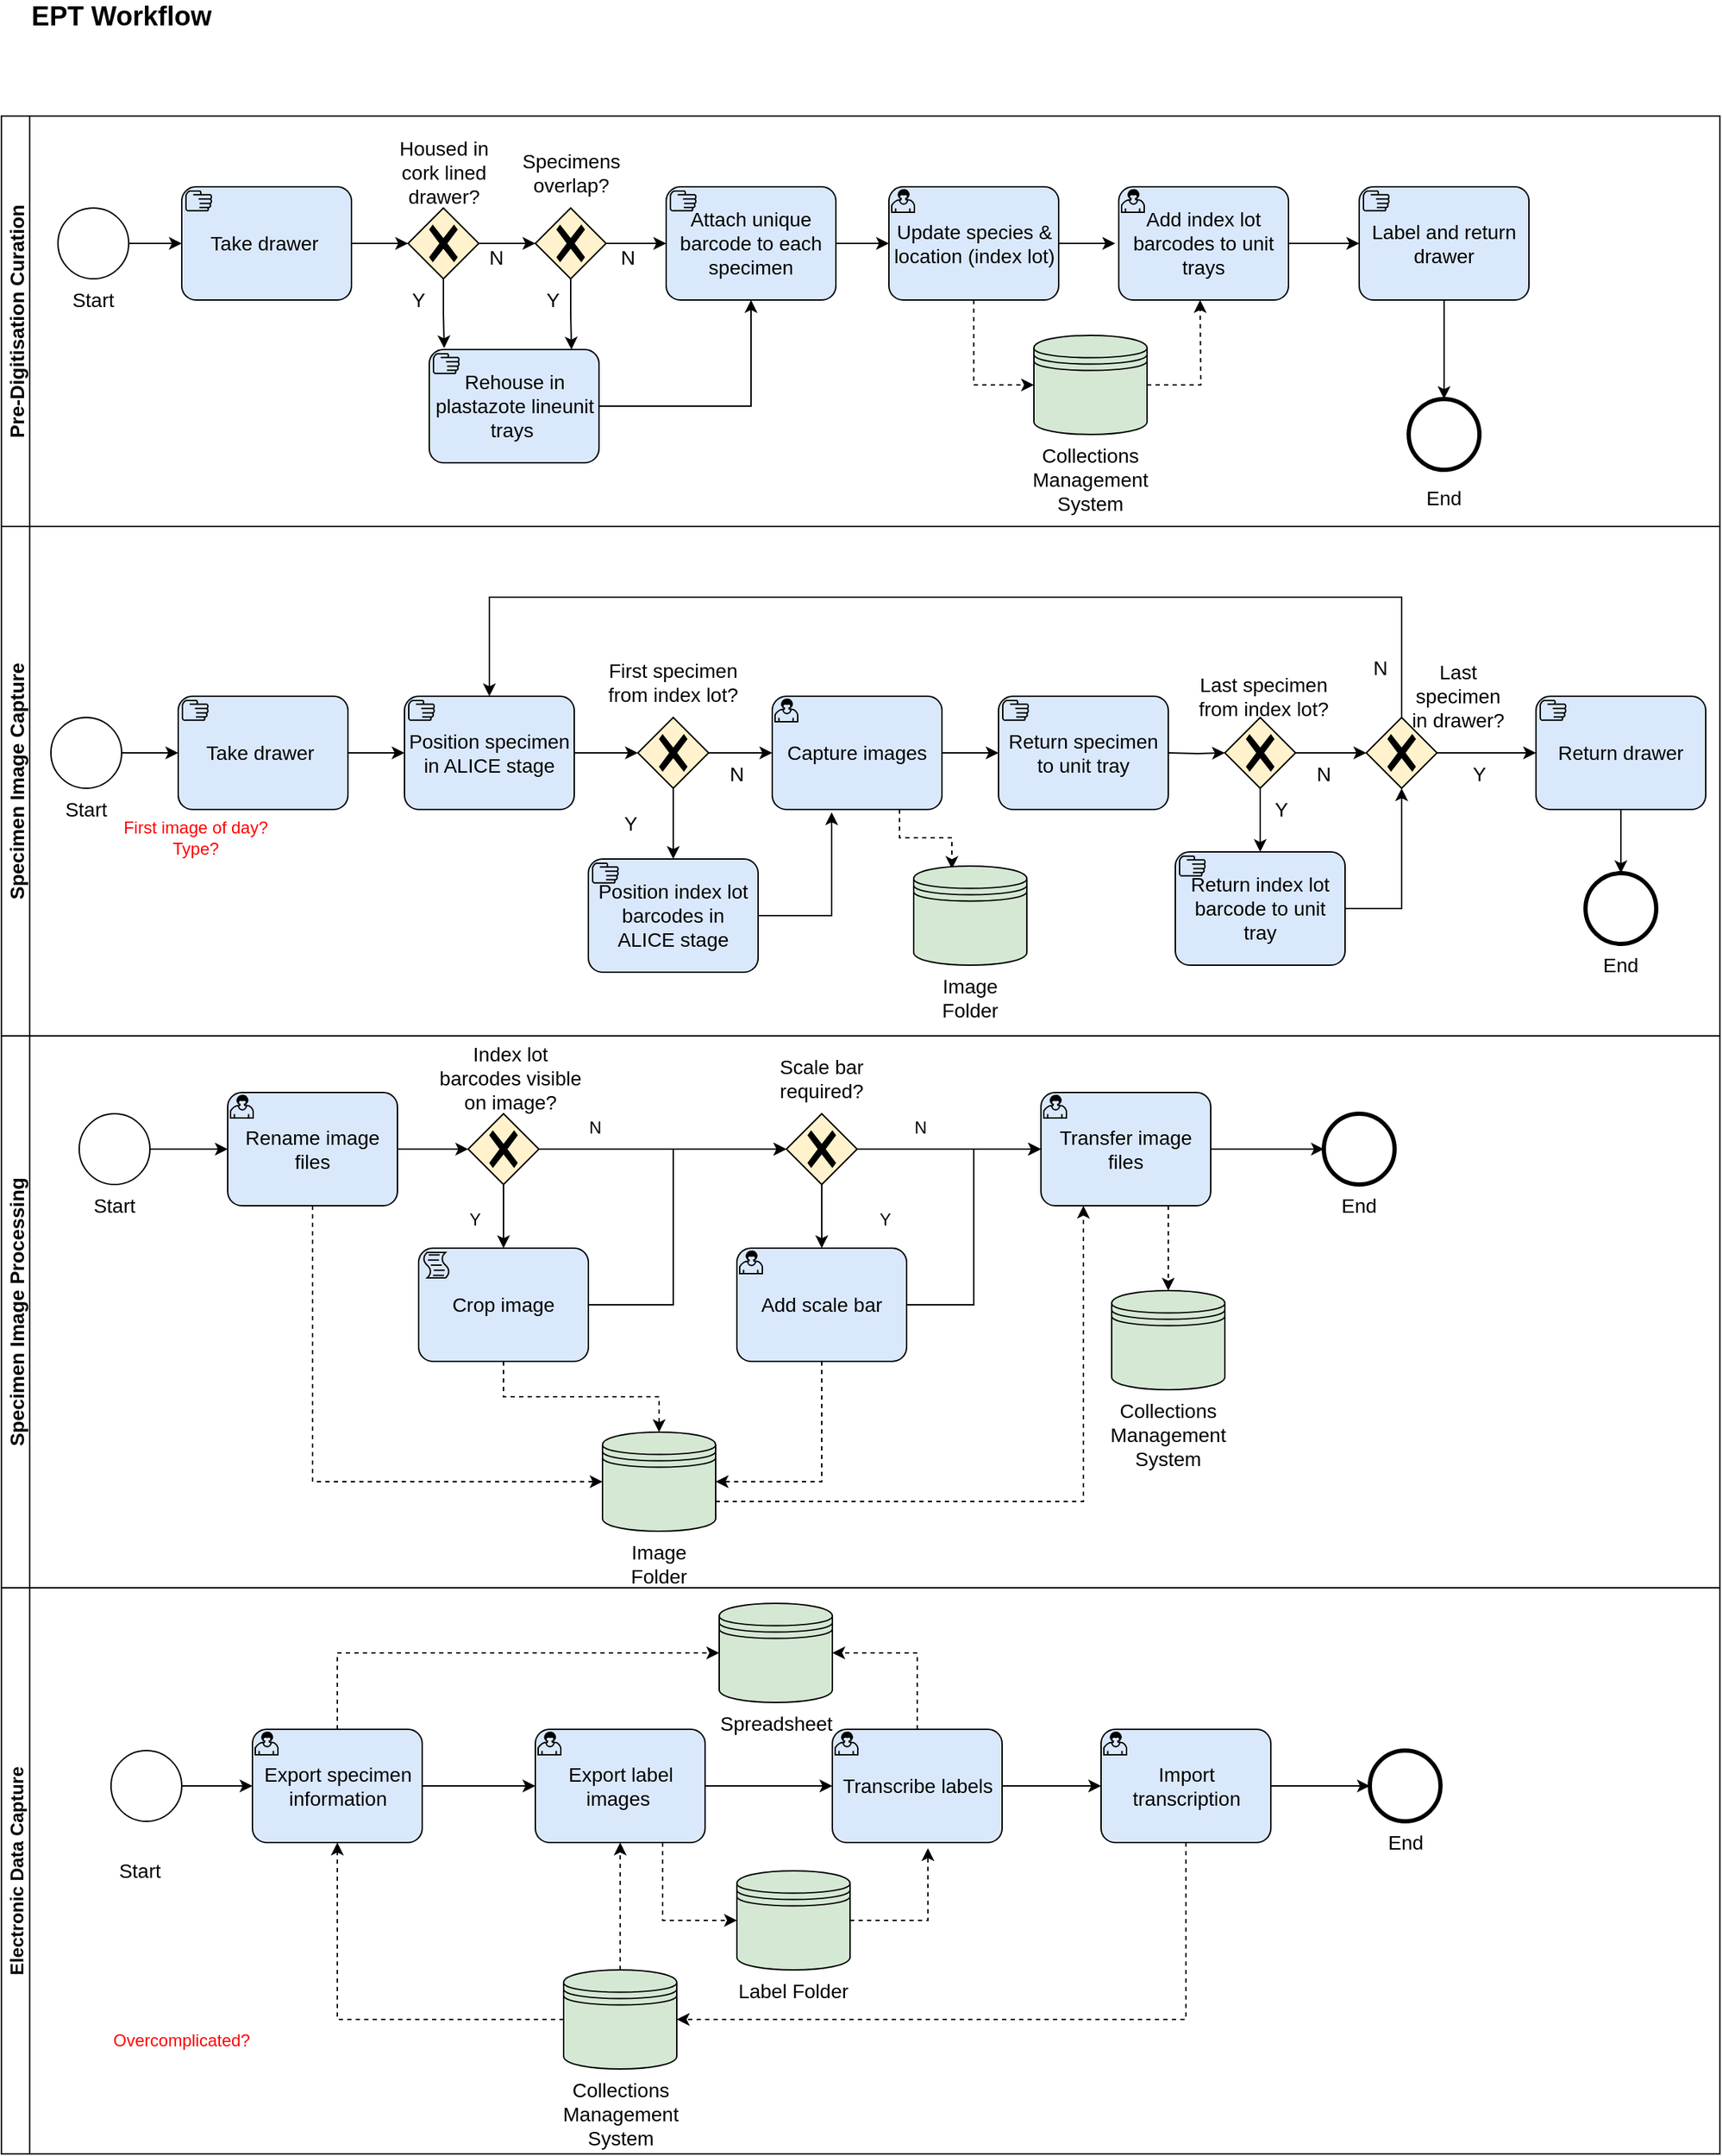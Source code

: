 <mxfile version="15.8.4" type="device" pages="3"><diagram id="MdaJ0ojMBSvh1BmrnCH7" name="Page-3"><mxGraphModel dx="1102" dy="865" grid="1" gridSize="10" guides="1" tooltips="1" connect="1" arrows="1" fold="1" page="1" pageScale="1" pageWidth="827" pageHeight="1169" math="0" shadow="0"><root><mxCell id="sjkC9UB_tBmkNdmnemwz-0"/><mxCell id="sjkC9UB_tBmkNdmnemwz-1" parent="sjkC9UB_tBmkNdmnemwz-0"/><mxCell id="ptixrC8v0c2TTlJgzWMq-0" value="Pre-Digitisation Curation" style="swimlane;startSize=20;horizontal=0;fontSize=14;" parent="sjkC9UB_tBmkNdmnemwz-1" vertex="1"><mxGeometry x="25" y="130" width="1215" height="290" as="geometry"/></mxCell><mxCell id="ptixrC8v0c2TTlJgzWMq-1" value="" style="edgeStyle=orthogonalEdgeStyle;rounded=0;orthogonalLoop=1;jettySize=auto;html=1;fontSize=14;" parent="ptixrC8v0c2TTlJgzWMq-0" source="ptixrC8v0c2TTlJgzWMq-2" target="ptixrC8v0c2TTlJgzWMq-6" edge="1"><mxGeometry relative="1" as="geometry"/></mxCell><mxCell id="ptixrC8v0c2TTlJgzWMq-2" value="Take drawer " style="points=[[0.25,0,0],[0.5,0,0],[0.75,0,0],[1,0.25,0],[1,0.5,0],[1,0.75,0],[0.75,1,0],[0.5,1,0],[0.25,1,0],[0,0.75,0],[0,0.5,0],[0,0.25,0]];shape=mxgraph.bpmn.task;whiteSpace=wrap;rectStyle=rounded;size=10;taskMarker=manual;fontSize=14;strokeWidth=1;perimeterSpacing=0;fillColor=#dae8fc;" parent="ptixrC8v0c2TTlJgzWMq-0" vertex="1"><mxGeometry x="127.5" y="50" width="120" height="80" as="geometry"/></mxCell><mxCell id="ptixrC8v0c2TTlJgzWMq-3" style="edgeStyle=orthogonalEdgeStyle;rounded=0;orthogonalLoop=1;jettySize=auto;html=1;exitX=1;exitY=0.5;exitDx=0;exitDy=0;exitPerimeter=0;entryX=0;entryY=0.5;entryDx=0;entryDy=0;entryPerimeter=0;fontSize=14;startArrow=none;startFill=0;" parent="ptixrC8v0c2TTlJgzWMq-0" source="ptixrC8v0c2TTlJgzWMq-4" target="ptixrC8v0c2TTlJgzWMq-2" edge="1"><mxGeometry relative="1" as="geometry"/></mxCell><mxCell id="ptixrC8v0c2TTlJgzWMq-4" value="" style="points=[[0.145,0.145,0],[0.5,0,0],[0.855,0.145,0],[1,0.5,0],[0.855,0.855,0],[0.5,1,0],[0.145,0.855,0],[0,0.5,0]];shape=mxgraph.bpmn.event;html=1;verticalLabelPosition=bottom;labelBackgroundColor=#ffffff;verticalAlign=top;align=center;perimeter=ellipsePerimeter;outlineConnect=0;aspect=fixed;outline=standard;symbol=general;fontSize=14;strokeColor=#000000;strokeWidth=1;" parent="ptixrC8v0c2TTlJgzWMq-0" vertex="1"><mxGeometry x="40" y="65" width="50" height="50" as="geometry"/></mxCell><mxCell id="ptixrC8v0c2TTlJgzWMq-5" style="edgeStyle=orthogonalEdgeStyle;rounded=0;orthogonalLoop=1;jettySize=auto;html=1;exitX=0.5;exitY=1;exitDx=0;exitDy=0;exitPerimeter=0;entryX=0.088;entryY=-0.012;entryDx=0;entryDy=0;entryPerimeter=0;fontColor=#FF0000;" parent="ptixrC8v0c2TTlJgzWMq-0" source="ptixrC8v0c2TTlJgzWMq-6" target="ptixrC8v0c2TTlJgzWMq-9" edge="1"><mxGeometry relative="1" as="geometry"/></mxCell><mxCell id="ptixrC8v0c2TTlJgzWMq-6" value="" style="points=[[0.25,0.25,0],[0.5,0,0],[0.75,0.25,0],[1,0.5,0],[0.75,0.75,0],[0.5,1,0],[0.25,0.75,0],[0,0.5,0]];shape=mxgraph.bpmn.gateway2;html=1;verticalLabelPosition=bottom;labelBackgroundColor=#ffffff;verticalAlign=top;align=center;perimeter=rhombusPerimeter;outlineConnect=0;outline=none;symbol=none;gwType=exclusive;fontSize=14;strokeWidth=1;fillColor=#fff2cc;" parent="ptixrC8v0c2TTlJgzWMq-0" vertex="1"><mxGeometry x="287.5" y="65" width="50" height="50" as="geometry"/></mxCell><mxCell id="ptixrC8v0c2TTlJgzWMq-7" value="&lt;span style=&quot;font-size: 14px&quot;&gt;Housed in &lt;br&gt;cork lined &lt;br&gt;drawer?&lt;/span&gt;" style="text;html=1;strokeColor=none;fillColor=none;align=center;verticalAlign=middle;whiteSpace=wrap;rounded=0;" parent="ptixrC8v0c2TTlJgzWMq-0" vertex="1"><mxGeometry x="207.5" y="30" width="210" height="20" as="geometry"/></mxCell><mxCell id="ptixrC8v0c2TTlJgzWMq-8" style="edgeStyle=orthogonalEdgeStyle;rounded=0;orthogonalLoop=1;jettySize=auto;html=1;exitX=1;exitY=0.5;exitDx=0;exitDy=0;exitPerimeter=0;entryX=0.5;entryY=1;entryDx=0;entryDy=0;entryPerimeter=0;fontSize=14;startArrow=none;startFill=0;" parent="ptixrC8v0c2TTlJgzWMq-0" source="ptixrC8v0c2TTlJgzWMq-9" target="ptixrC8v0c2TTlJgzWMq-15" edge="1"><mxGeometry relative="1" as="geometry"/></mxCell><mxCell id="ptixrC8v0c2TTlJgzWMq-9" value="Rehouse in plastazote lineunit trays " style="points=[[0.25,0,0],[0.5,0,0],[0.75,0,0],[1,0.25,0],[1,0.5,0],[1,0.75,0],[0.75,1,0],[0.5,1,0],[0.25,1,0],[0,0.75,0],[0,0.5,0],[0,0.25,0]];shape=mxgraph.bpmn.task;whiteSpace=wrap;rectStyle=rounded;size=10;taskMarker=manual;fontSize=14;strokeWidth=1;perimeterSpacing=0;fillColor=#dae8fc;" parent="ptixrC8v0c2TTlJgzWMq-0" vertex="1"><mxGeometry x="302.5" y="165" width="120" height="80" as="geometry"/></mxCell><mxCell id="ptixrC8v0c2TTlJgzWMq-10" value="N" style="text;html=1;strokeColor=none;fillColor=none;align=center;verticalAlign=middle;whiteSpace=wrap;rounded=0;fontSize=14;" parent="ptixrC8v0c2TTlJgzWMq-0" vertex="1"><mxGeometry x="330" y="90" width="40" height="20" as="geometry"/></mxCell><mxCell id="ptixrC8v0c2TTlJgzWMq-11" style="edgeStyle=orthogonalEdgeStyle;rounded=0;orthogonalLoop=1;jettySize=auto;html=1;entryX=0.838;entryY=0;entryDx=0;entryDy=0;entryPerimeter=0;fontSize=14;startArrow=none;startFill=0;exitX=0.5;exitY=1;exitDx=0;exitDy=0;exitPerimeter=0;" parent="ptixrC8v0c2TTlJgzWMq-0" source="ptixrC8v0c2TTlJgzWMq-18" target="ptixrC8v0c2TTlJgzWMq-9" edge="1"><mxGeometry relative="1" as="geometry"><mxPoint x="417.5" y="120" as="sourcePoint"/></mxGeometry></mxCell><mxCell id="ptixrC8v0c2TTlJgzWMq-12" value="Y" style="text;html=1;strokeColor=none;fillColor=none;align=center;verticalAlign=middle;whiteSpace=wrap;rounded=0;fontSize=14;" parent="ptixrC8v0c2TTlJgzWMq-0" vertex="1"><mxGeometry x="275" y="120" width="40" height="20" as="geometry"/></mxCell><mxCell id="ptixrC8v0c2TTlJgzWMq-65" style="edgeStyle=orthogonalEdgeStyle;rounded=0;orthogonalLoop=1;jettySize=auto;html=1;exitX=1;exitY=0.5;exitDx=0;exitDy=0;entryX=0.5;entryY=1;entryDx=0;entryDy=0;entryPerimeter=0;fontColor=#000000;dashed=1;" parent="ptixrC8v0c2TTlJgzWMq-0" source="ptixrC8v0c2TTlJgzWMq-13" edge="1"><mxGeometry relative="1" as="geometry"><mxPoint x="847.5" y="130" as="targetPoint"/></mxGeometry></mxCell><mxCell id="ptixrC8v0c2TTlJgzWMq-13" value="Collections Management System" style="shape=datastore;whiteSpace=wrap;html=1;labelPosition=center;verticalLabelPosition=bottom;align=center;verticalAlign=top;fontSize=14;strokeWidth=1;fillColor=#d5e8d4;" parent="ptixrC8v0c2TTlJgzWMq-0" vertex="1"><mxGeometry x="730" y="155" width="80" height="70" as="geometry"/></mxCell><mxCell id="ptixrC8v0c2TTlJgzWMq-14" style="edgeStyle=orthogonalEdgeStyle;rounded=0;orthogonalLoop=1;jettySize=auto;html=1;exitX=1;exitY=0.5;exitDx=0;exitDy=0;exitPerimeter=0;entryX=0;entryY=0.5;entryDx=0;entryDy=0;entryPerimeter=0;fontColor=#FF0000;" parent="ptixrC8v0c2TTlJgzWMq-0" source="ptixrC8v0c2TTlJgzWMq-15" target="ptixrC8v0c2TTlJgzWMq-35" edge="1"><mxGeometry relative="1" as="geometry"/></mxCell><mxCell id="ptixrC8v0c2TTlJgzWMq-15" value="Attach unique barcode to each specimen" style="points=[[0.25,0,0],[0.5,0,0],[0.75,0,0],[1,0.25,0],[1,0.5,0],[1,0.75,0],[0.75,1,0],[0.5,1,0],[0.25,1,0],[0,0.75,0],[0,0.5,0],[0,0.25,0]];shape=mxgraph.bpmn.task;whiteSpace=wrap;rectStyle=rounded;size=10;taskMarker=manual;fontSize=14;strokeWidth=1;perimeterSpacing=0;fillColor=#dae8fc;" parent="ptixrC8v0c2TTlJgzWMq-0" vertex="1"><mxGeometry x="470" y="50" width="120" height="80" as="geometry"/></mxCell><mxCell id="ptixrC8v0c2TTlJgzWMq-17" style="edgeStyle=orthogonalEdgeStyle;rounded=0;orthogonalLoop=1;jettySize=auto;html=1;exitX=1;exitY=0.5;exitDx=0;exitDy=0;exitPerimeter=0;fontSize=14;entryX=0;entryY=0.5;entryDx=0;entryDy=0;entryPerimeter=0;" parent="ptixrC8v0c2TTlJgzWMq-0" source="ptixrC8v0c2TTlJgzWMq-6" target="ptixrC8v0c2TTlJgzWMq-18" edge="1"><mxGeometry relative="1" as="geometry"><mxPoint x="467.5" y="55" as="targetPoint"/></mxGeometry></mxCell><mxCell id="ptixrC8v0c2TTlJgzWMq-18" value="" style="points=[[0.25,0.25,0],[0.5,0,0],[0.75,0.25,0],[1,0.5,0],[0.75,0.75,0],[0.5,1,0],[0.25,0.75,0],[0,0.5,0]];shape=mxgraph.bpmn.gateway2;html=1;verticalLabelPosition=bottom;labelBackgroundColor=#ffffff;verticalAlign=top;align=center;perimeter=rhombusPerimeter;outlineConnect=0;outline=none;symbol=none;gwType=exclusive;fontSize=14;strokeWidth=1;fillColor=#fff2cc;" parent="ptixrC8v0c2TTlJgzWMq-0" vertex="1"><mxGeometry x="377.5" y="65" width="50" height="50" as="geometry"/></mxCell><mxCell id="ptixrC8v0c2TTlJgzWMq-19" value="&lt;span style=&quot;font-size: 14px&quot;&gt;Specimens &lt;br&gt;overlap?&lt;/span&gt;" style="text;html=1;strokeColor=none;fillColor=none;align=center;verticalAlign=middle;whiteSpace=wrap;rounded=0;" parent="ptixrC8v0c2TTlJgzWMq-0" vertex="1"><mxGeometry x="297.5" y="30" width="210" height="20" as="geometry"/></mxCell><mxCell id="ptixrC8v0c2TTlJgzWMq-20" style="edgeStyle=orthogonalEdgeStyle;rounded=0;orthogonalLoop=1;jettySize=auto;html=1;exitX=1;exitY=0.5;exitDx=0;exitDy=0;exitPerimeter=0;fontSize=14;entryX=0;entryY=0.5;entryDx=0;entryDy=0;entryPerimeter=0;" parent="ptixrC8v0c2TTlJgzWMq-0" source="ptixrC8v0c2TTlJgzWMq-18" target="ptixrC8v0c2TTlJgzWMq-15" edge="1"><mxGeometry relative="1" as="geometry"><mxPoint x="617.5" y="54.5" as="targetPoint"/><mxPoint x="532.5" y="54.5" as="sourcePoint"/></mxGeometry></mxCell><mxCell id="ptixrC8v0c2TTlJgzWMq-21" value="Y" style="text;html=1;strokeColor=none;fillColor=none;align=center;verticalAlign=middle;whiteSpace=wrap;rounded=0;fontSize=14;" parent="ptixrC8v0c2TTlJgzWMq-0" vertex="1"><mxGeometry x="370" y="120" width="40" height="20" as="geometry"/></mxCell><mxCell id="ptixrC8v0c2TTlJgzWMq-22" value="N" style="text;html=1;strokeColor=none;fillColor=none;align=center;verticalAlign=middle;whiteSpace=wrap;rounded=0;fontSize=14;" parent="ptixrC8v0c2TTlJgzWMq-0" vertex="1"><mxGeometry x="422.5" y="90" width="40" height="20" as="geometry"/></mxCell><mxCell id="ptixrC8v0c2TTlJgzWMq-25" value="" style="points=[[0.145,0.145,0],[0.5,0,0],[0.855,0.145,0],[1,0.5,0],[0.855,0.855,0],[0.5,1,0],[0.145,0.855,0],[0,0.5,0]];shape=mxgraph.bpmn.event;html=1;verticalLabelPosition=bottom;labelBackgroundColor=#ffffff;verticalAlign=top;align=center;perimeter=ellipsePerimeter;outlineConnect=0;aspect=fixed;outline=end;symbol=terminate2;fontSize=14;strokeColor=#000000;strokeWidth=1;" parent="ptixrC8v0c2TTlJgzWMq-0" vertex="1"><mxGeometry x="995" y="200" width="50" height="50" as="geometry"/></mxCell><mxCell id="ptixrC8v0c2TTlJgzWMq-26" value="End" style="text;html=1;strokeColor=none;fillColor=none;align=center;verticalAlign=middle;whiteSpace=wrap;rounded=0;fontSize=14;" parent="ptixrC8v0c2TTlJgzWMq-0" vertex="1"><mxGeometry x="1000" y="260" width="40" height="20" as="geometry"/></mxCell><mxCell id="ptixrC8v0c2TTlJgzWMq-32" value="Start" style="text;html=1;strokeColor=none;fillColor=none;align=center;verticalAlign=middle;whiteSpace=wrap;rounded=0;fontSize=14;" parent="ptixrC8v0c2TTlJgzWMq-0" vertex="1"><mxGeometry x="45" y="120" width="40" height="20" as="geometry"/></mxCell><mxCell id="ptixrC8v0c2TTlJgzWMq-33" style="edgeStyle=orthogonalEdgeStyle;rounded=0;orthogonalLoop=1;jettySize=auto;html=1;exitX=1;exitY=0.5;exitDx=0;exitDy=0;exitPerimeter=0;entryX=0;entryY=0.5;entryDx=0;entryDy=0;entryPerimeter=0;fontColor=#FF0000;" parent="ptixrC8v0c2TTlJgzWMq-0" source="ptixrC8v0c2TTlJgzWMq-35" edge="1"><mxGeometry relative="1" as="geometry"><mxPoint x="787.5" y="90" as="targetPoint"/></mxGeometry></mxCell><mxCell id="NItL7iNsFav_pUBzUFtd-0" style="edgeStyle=orthogonalEdgeStyle;rounded=0;orthogonalLoop=1;jettySize=auto;html=1;exitX=0.5;exitY=1;exitDx=0;exitDy=0;exitPerimeter=0;entryX=0;entryY=0.5;entryDx=0;entryDy=0;fontSize=14;fontColor=#000000;startArrow=none;startFill=0;endArrow=classic;endFill=1;dashed=1;" parent="ptixrC8v0c2TTlJgzWMq-0" source="ptixrC8v0c2TTlJgzWMq-35" target="ptixrC8v0c2TTlJgzWMq-13" edge="1"><mxGeometry relative="1" as="geometry"/></mxCell><mxCell id="ptixrC8v0c2TTlJgzWMq-35" value="Update species &amp; location (index lot)" style="points=[[0.25,0,0],[0.5,0,0],[0.75,0,0],[1,0.25,0],[1,0.5,0],[1,0.75,0],[0.75,1,0],[0.5,1,0],[0.25,1,0],[0,0.75,0],[0,0.5,0],[0,0.25,0]];shape=mxgraph.bpmn.task;whiteSpace=wrap;rectStyle=rounded;size=10;taskMarker=user;fontSize=14;strokeWidth=1;fillColor=#dae8fc;" parent="ptixrC8v0c2TTlJgzWMq-0" vertex="1"><mxGeometry x="627.5" y="50" width="120" height="80" as="geometry"/></mxCell><mxCell id="FFHOvxXexC-CR1c1MGXb-7" style="edgeStyle=orthogonalEdgeStyle;rounded=0;orthogonalLoop=1;jettySize=auto;html=1;exitX=1;exitY=0.5;exitDx=0;exitDy=0;exitPerimeter=0;entryX=0;entryY=0.5;entryDx=0;entryDy=0;entryPerimeter=0;fontColor=#000000;" parent="ptixrC8v0c2TTlJgzWMq-0" source="ptixrC8v0c2TTlJgzWMq-66" target="FFHOvxXexC-CR1c1MGXb-4" edge="1"><mxGeometry relative="1" as="geometry"/></mxCell><mxCell id="ptixrC8v0c2TTlJgzWMq-66" value="Add index lot barcodes to unit trays" style="points=[[0.25,0,0],[0.5,0,0],[0.75,0,0],[1,0.25,0],[1,0.5,0],[1,0.75,0],[0.75,1,0],[0.5,1,0],[0.25,1,0],[0,0.75,0],[0,0.5,0],[0,0.25,0]];shape=mxgraph.bpmn.task;whiteSpace=wrap;rectStyle=rounded;size=10;taskMarker=user;fontSize=14;strokeWidth=1;fillColor=#dae8fc;" parent="ptixrC8v0c2TTlJgzWMq-0" vertex="1"><mxGeometry x="790" y="50" width="120" height="80" as="geometry"/></mxCell><mxCell id="FFHOvxXexC-CR1c1MGXb-8" style="edgeStyle=orthogonalEdgeStyle;rounded=0;orthogonalLoop=1;jettySize=auto;html=1;exitX=0.5;exitY=1;exitDx=0;exitDy=0;exitPerimeter=0;entryX=0.5;entryY=0;entryDx=0;entryDy=0;entryPerimeter=0;fontColor=#000000;" parent="ptixrC8v0c2TTlJgzWMq-0" source="FFHOvxXexC-CR1c1MGXb-4" target="ptixrC8v0c2TTlJgzWMq-25" edge="1"><mxGeometry relative="1" as="geometry"/></mxCell><mxCell id="FFHOvxXexC-CR1c1MGXb-4" value="Label and return drawer" style="points=[[0.25,0,0],[0.5,0,0],[0.75,0,0],[1,0.25,0],[1,0.5,0],[1,0.75,0],[0.75,1,0],[0.5,1,0],[0.25,1,0],[0,0.75,0],[0,0.5,0],[0,0.25,0]];shape=mxgraph.bpmn.task;whiteSpace=wrap;rectStyle=rounded;size=10;taskMarker=manual;fontSize=14;strokeWidth=1;perimeterSpacing=0;fillColor=#dae8fc;" parent="ptixrC8v0c2TTlJgzWMq-0" vertex="1"><mxGeometry x="960" y="50" width="120" height="80" as="geometry"/></mxCell><mxCell id="ptixrC8v0c2TTlJgzWMq-36" value="Specimen Image Capture" style="swimlane;startSize=20;horizontal=0;fontSize=14;strokeColor=#000000;strokeWidth=1;" parent="sjkC9UB_tBmkNdmnemwz-1" vertex="1"><mxGeometry x="25" y="420" width="1215" height="360" as="geometry"/></mxCell><mxCell id="ptixrC8v0c2TTlJgzWMq-38" value="Take drawer " style="points=[[0.25,0,0],[0.5,0,0],[0.75,0,0],[1,0.25,0],[1,0.5,0],[1,0.75,0],[0.75,1,0],[0.5,1,0],[0.25,1,0],[0,0.75,0],[0,0.5,0],[0,0.25,0]];shape=mxgraph.bpmn.task;whiteSpace=wrap;rectStyle=rounded;size=10;taskMarker=manual;fontSize=14;strokeWidth=1;perimeterSpacing=0;fillColor=#dae8fc;" parent="ptixrC8v0c2TTlJgzWMq-36" vertex="1"><mxGeometry x="125" y="120" width="120" height="80" as="geometry"/></mxCell><mxCell id="ptixrC8v0c2TTlJgzWMq-39" style="edgeStyle=orthogonalEdgeStyle;rounded=0;orthogonalLoop=1;jettySize=auto;html=1;exitX=1;exitY=0.5;exitDx=0;exitDy=0;exitPerimeter=0;entryX=0;entryY=0.5;entryDx=0;entryDy=0;entryPerimeter=0;fontSize=14;startArrow=none;startFill=0;" parent="ptixrC8v0c2TTlJgzWMq-36" source="ptixrC8v0c2TTlJgzWMq-40" target="ptixrC8v0c2TTlJgzWMq-38" edge="1"><mxGeometry relative="1" as="geometry"><mxPoint x="95" y="160" as="sourcePoint"/></mxGeometry></mxCell><mxCell id="ptixrC8v0c2TTlJgzWMq-40" value="" style="points=[[0.145,0.145,0],[0.5,0,0],[0.855,0.145,0],[1,0.5,0],[0.855,0.855,0],[0.5,1,0],[0.145,0.855,0],[0,0.5,0]];shape=mxgraph.bpmn.event;html=1;verticalLabelPosition=bottom;labelBackgroundColor=#ffffff;verticalAlign=top;align=center;perimeter=ellipsePerimeter;outlineConnect=0;aspect=fixed;outline=standard;symbol=general;fontSize=14;strokeColor=#000000;strokeWidth=1;" parent="ptixrC8v0c2TTlJgzWMq-36" vertex="1"><mxGeometry x="35" y="135" width="50" height="50" as="geometry"/></mxCell><mxCell id="ptixrC8v0c2TTlJgzWMq-43" value="Start" style="text;html=1;strokeColor=none;fillColor=none;align=center;verticalAlign=middle;whiteSpace=wrap;rounded=0;fontSize=14;" parent="ptixrC8v0c2TTlJgzWMq-36" vertex="1"><mxGeometry x="40" y="190" width="40" height="20" as="geometry"/></mxCell><mxCell id="ptixrC8v0c2TTlJgzWMq-44" style="edgeStyle=orthogonalEdgeStyle;rounded=0;orthogonalLoop=1;jettySize=auto;html=1;exitX=1;exitY=0.5;exitDx=0;exitDy=0;exitPerimeter=0;entryX=0;entryY=0.5;entryDx=0;entryDy=0;entryPerimeter=0;fontColor=#FF0000;" parent="ptixrC8v0c2TTlJgzWMq-36" source="ptixrC8v0c2TTlJgzWMq-38" target="ptixrC8v0c2TTlJgzWMq-49" edge="1"><mxGeometry relative="1" as="geometry"><mxPoint x="295" y="170" as="sourcePoint"/></mxGeometry></mxCell><mxCell id="ptixrC8v0c2TTlJgzWMq-48" style="edgeStyle=orthogonalEdgeStyle;rounded=0;orthogonalLoop=1;jettySize=auto;html=1;exitX=1;exitY=0.5;exitDx=0;exitDy=0;exitPerimeter=0;entryX=0;entryY=0.5;entryDx=0;entryDy=0;entryPerimeter=0;fontColor=#FF0000;" parent="ptixrC8v0c2TTlJgzWMq-36" source="ptixrC8v0c2TTlJgzWMq-49" target="ptixrC8v0c2TTlJgzWMq-60" edge="1"><mxGeometry relative="1" as="geometry"/></mxCell><mxCell id="ptixrC8v0c2TTlJgzWMq-49" value="Position specimen in ALICE stage" style="points=[[0.25,0,0],[0.5,0,0],[0.75,0,0],[1,0.25,0],[1,0.5,0],[1,0.75,0],[0.75,1,0],[0.5,1,0],[0.25,1,0],[0,0.75,0],[0,0.5,0],[0,0.25,0]];shape=mxgraph.bpmn.task;whiteSpace=wrap;rectStyle=rounded;size=10;taskMarker=manual;fontSize=14;strokeWidth=1;perimeterSpacing=0;fillColor=#dae8fc;" parent="ptixrC8v0c2TTlJgzWMq-36" vertex="1"><mxGeometry x="285" y="120" width="120" height="80" as="geometry"/></mxCell><mxCell id="_dcqsgimE8c2MtUbiJ2O-30" style="edgeStyle=orthogonalEdgeStyle;rounded=0;orthogonalLoop=1;jettySize=auto;html=1;exitX=1;exitY=0.5;exitDx=0;exitDy=0;exitPerimeter=0;entryX=0.35;entryY=1.025;entryDx=0;entryDy=0;entryPerimeter=0;" parent="ptixrC8v0c2TTlJgzWMq-36" source="ptixrC8v0c2TTlJgzWMq-51" target="ptixrC8v0c2TTlJgzWMq-54" edge="1"><mxGeometry relative="1" as="geometry"/></mxCell><mxCell id="ptixrC8v0c2TTlJgzWMq-51" value="Position index lot barcodes in &#10;ALICE stage" style="points=[[0.25,0,0],[0.5,0,0],[0.75,0,0],[1,0.25,0],[1,0.5,0],[1,0.75,0],[0.75,1,0],[0.5,1,0],[0.25,1,0],[0,0.75,0],[0,0.5,0],[0,0.25,0]];shape=mxgraph.bpmn.task;whiteSpace=wrap;rectStyle=rounded;size=10;taskMarker=manual;fontSize=14;strokeWidth=1;perimeterSpacing=0;fillColor=#dae8fc;" parent="ptixrC8v0c2TTlJgzWMq-36" vertex="1"><mxGeometry x="415" y="235" width="120" height="80" as="geometry"/></mxCell><mxCell id="_dcqsgimE8c2MtUbiJ2O-8" style="edgeStyle=orthogonalEdgeStyle;rounded=0;orthogonalLoop=1;jettySize=auto;html=1;exitX=1;exitY=0.5;exitDx=0;exitDy=0;exitPerimeter=0;" parent="ptixrC8v0c2TTlJgzWMq-36" source="ptixrC8v0c2TTlJgzWMq-54" edge="1"><mxGeometry relative="1" as="geometry"><mxPoint x="705" y="160" as="targetPoint"/></mxGeometry></mxCell><mxCell id="_dcqsgimE8c2MtUbiJ2O-31" style="edgeStyle=orthogonalEdgeStyle;rounded=0;orthogonalLoop=1;jettySize=auto;html=1;exitX=0.75;exitY=1;exitDx=0;exitDy=0;exitPerimeter=0;entryX=0.338;entryY=0.029;entryDx=0;entryDy=0;entryPerimeter=0;dashed=1;" parent="ptixrC8v0c2TTlJgzWMq-36" source="ptixrC8v0c2TTlJgzWMq-54" target="ptixrC8v0c2TTlJgzWMq-57" edge="1"><mxGeometry relative="1" as="geometry"/></mxCell><mxCell id="ptixrC8v0c2TTlJgzWMq-54" value="Capture images" style="points=[[0.25,0,0],[0.5,0,0],[0.75,0,0],[1,0.25,0],[1,0.5,0],[1,0.75,0],[0.75,1,0],[0.5,1,0],[0.25,1,0],[0,0.75,0],[0,0.5,0],[0,0.25,0]];shape=mxgraph.bpmn.task;whiteSpace=wrap;rectStyle=rounded;size=10;taskMarker=user;fontSize=14;strokeWidth=1;fillColor=#dae8fc;" parent="ptixrC8v0c2TTlJgzWMq-36" vertex="1"><mxGeometry x="545" y="120" width="120" height="80" as="geometry"/></mxCell><mxCell id="ptixrC8v0c2TTlJgzWMq-55" value="" style="points=[[0.145,0.145,0],[0.5,0,0],[0.855,0.145,0],[1,0.5,0],[0.855,0.855,0],[0.5,1,0],[0.145,0.855,0],[0,0.5,0]];shape=mxgraph.bpmn.event;html=1;verticalLabelPosition=bottom;labelBackgroundColor=#ffffff;verticalAlign=top;align=center;perimeter=ellipsePerimeter;outlineConnect=0;aspect=fixed;outline=end;symbol=terminate2;fontSize=14;strokeColor=#000000;strokeWidth=1;" parent="ptixrC8v0c2TTlJgzWMq-36" vertex="1"><mxGeometry x="1120" y="245" width="50" height="50" as="geometry"/></mxCell><mxCell id="ptixrC8v0c2TTlJgzWMq-56" value="End" style="text;html=1;strokeColor=none;fillColor=none;align=center;verticalAlign=middle;whiteSpace=wrap;rounded=0;fontSize=14;" parent="ptixrC8v0c2TTlJgzWMq-36" vertex="1"><mxGeometry x="1125" y="300" width="40" height="20" as="geometry"/></mxCell><mxCell id="ptixrC8v0c2TTlJgzWMq-57" value="Image Folder" style="shape=datastore;whiteSpace=wrap;html=1;labelPosition=center;verticalLabelPosition=bottom;align=center;verticalAlign=top;fontSize=14;strokeWidth=1;fillColor=#d5e8d4;" parent="ptixrC8v0c2TTlJgzWMq-36" vertex="1"><mxGeometry x="645" y="240" width="80" height="70" as="geometry"/></mxCell><mxCell id="ptixrC8v0c2TTlJgzWMq-58" style="edgeStyle=orthogonalEdgeStyle;rounded=0;orthogonalLoop=1;jettySize=auto;html=1;exitX=1;exitY=0.5;exitDx=0;exitDy=0;exitPerimeter=0;entryX=0;entryY=0.5;entryDx=0;entryDy=0;entryPerimeter=0;fontColor=#FF0000;" parent="ptixrC8v0c2TTlJgzWMq-36" source="ptixrC8v0c2TTlJgzWMq-60" target="ptixrC8v0c2TTlJgzWMq-54" edge="1"><mxGeometry relative="1" as="geometry"/></mxCell><mxCell id="ptixrC8v0c2TTlJgzWMq-60" value="" style="points=[[0.25,0.25,0],[0.5,0,0],[0.75,0.25,0],[1,0.5,0],[0.75,0.75,0],[0.5,1,0],[0.25,0.75,0],[0,0.5,0]];shape=mxgraph.bpmn.gateway2;html=1;verticalLabelPosition=bottom;labelBackgroundColor=#ffffff;verticalAlign=top;align=center;perimeter=rhombusPerimeter;outlineConnect=0;outline=none;symbol=none;gwType=exclusive;fontSize=14;strokeWidth=1;fillColor=#fff2cc;" parent="ptixrC8v0c2TTlJgzWMq-36" vertex="1"><mxGeometry x="450" y="135" width="50" height="50" as="geometry"/></mxCell><mxCell id="ptixrC8v0c2TTlJgzWMq-61" value="&lt;span style=&quot;font-size: 14px&quot;&gt;First specimen&lt;br&gt;from index lot?&lt;/span&gt;" style="text;html=1;strokeColor=none;fillColor=none;align=center;verticalAlign=middle;whiteSpace=wrap;rounded=0;" parent="ptixrC8v0c2TTlJgzWMq-36" vertex="1"><mxGeometry x="370" y="100" width="210" height="20" as="geometry"/></mxCell><mxCell id="ptixrC8v0c2TTlJgzWMq-62" value="N" style="text;html=1;strokeColor=none;fillColor=none;align=center;verticalAlign=middle;whiteSpace=wrap;rounded=0;fontSize=14;" parent="ptixrC8v0c2TTlJgzWMq-36" vertex="1"><mxGeometry x="500" y="165" width="40" height="20" as="geometry"/></mxCell><mxCell id="ptixrC8v0c2TTlJgzWMq-63" value="Y" style="text;html=1;strokeColor=none;fillColor=none;align=center;verticalAlign=middle;whiteSpace=wrap;rounded=0;fontSize=14;" parent="ptixrC8v0c2TTlJgzWMq-36" vertex="1"><mxGeometry x="425" y="200" width="40" height="20" as="geometry"/></mxCell><mxCell id="-jm9Ew8ktsI0OBgnIL9k-0" value="First image of day?&lt;br&gt;Type?" style="text;html=1;strokeColor=none;fillColor=none;align=center;verticalAlign=middle;whiteSpace=wrap;rounded=0;fontColor=#FF0000;" parent="ptixrC8v0c2TTlJgzWMq-36" vertex="1"><mxGeometry x="35" y="210" width="205" height="20" as="geometry"/></mxCell><mxCell id="_dcqsgimE8c2MtUbiJ2O-32" style="edgeStyle=orthogonalEdgeStyle;rounded=0;orthogonalLoop=1;jettySize=auto;html=1;exitX=0.5;exitY=1;exitDx=0;exitDy=0;exitPerimeter=0;entryX=0.5;entryY=0;entryDx=0;entryDy=0;entryPerimeter=0;" parent="ptixrC8v0c2TTlJgzWMq-36" source="_dcqsgimE8c2MtUbiJ2O-1" target="ptixrC8v0c2TTlJgzWMq-55" edge="1"><mxGeometry relative="1" as="geometry"/></mxCell><mxCell id="_dcqsgimE8c2MtUbiJ2O-1" value="Return drawer" style="points=[[0.25,0,0],[0.5,0,0],[0.75,0,0],[1,0.25,0],[1,0.5,0],[1,0.75,0],[0.75,1,0],[0.5,1,0],[0.25,1,0],[0,0.75,0],[0,0.5,0],[0,0.25,0]];shape=mxgraph.bpmn.task;whiteSpace=wrap;rectStyle=rounded;size=10;taskMarker=manual;fontSize=14;strokeWidth=1;perimeterSpacing=0;fillColor=#dae8fc;" parent="ptixrC8v0c2TTlJgzWMq-36" vertex="1"><mxGeometry x="1085" y="120" width="120" height="80" as="geometry"/></mxCell><mxCell id="_dcqsgimE8c2MtUbiJ2O-26" style="edgeStyle=orthogonalEdgeStyle;rounded=0;orthogonalLoop=1;jettySize=auto;html=1;exitX=0.5;exitY=1;exitDx=0;exitDy=0;exitPerimeter=0;" parent="ptixrC8v0c2TTlJgzWMq-36" source="_dcqsgimE8c2MtUbiJ2O-2" target="_dcqsgimE8c2MtUbiJ2O-17" edge="1"><mxGeometry relative="1" as="geometry"/></mxCell><mxCell id="_dcqsgimE8c2MtUbiJ2O-28" style="edgeStyle=orthogonalEdgeStyle;rounded=0;orthogonalLoop=1;jettySize=auto;html=1;exitX=1;exitY=0.5;exitDx=0;exitDy=0;exitPerimeter=0;entryX=0;entryY=0.5;entryDx=0;entryDy=0;entryPerimeter=0;" parent="ptixrC8v0c2TTlJgzWMq-36" source="_dcqsgimE8c2MtUbiJ2O-2" target="_dcqsgimE8c2MtUbiJ2O-13" edge="1"><mxGeometry relative="1" as="geometry"/></mxCell><mxCell id="_dcqsgimE8c2MtUbiJ2O-2" value="" style="points=[[0.25,0.25,0],[0.5,0,0],[0.75,0.25,0],[1,0.5,0],[0.75,0.75,0],[0.5,1,0],[0.25,0.75,0],[0,0.5,0]];shape=mxgraph.bpmn.gateway2;html=1;verticalLabelPosition=bottom;labelBackgroundColor=#ffffff;verticalAlign=top;align=center;perimeter=rhombusPerimeter;outlineConnect=0;outline=none;symbol=none;gwType=exclusive;fontSize=14;strokeWidth=1;fillColor=#fff2cc;" parent="ptixrC8v0c2TTlJgzWMq-36" vertex="1"><mxGeometry x="865" y="135" width="50" height="50" as="geometry"/></mxCell><mxCell id="_dcqsgimE8c2MtUbiJ2O-7" style="edgeStyle=orthogonalEdgeStyle;rounded=0;orthogonalLoop=1;jettySize=auto;html=1;exitX=1;exitY=0.5;exitDx=0;exitDy=0;exitPerimeter=0;" parent="ptixrC8v0c2TTlJgzWMq-36" target="_dcqsgimE8c2MtUbiJ2O-2" edge="1"><mxGeometry relative="1" as="geometry"><mxPoint x="825" y="160" as="sourcePoint"/></mxGeometry></mxCell><mxCell id="_dcqsgimE8c2MtUbiJ2O-9" value="&lt;span style=&quot;font-size: 14px&quot;&gt;Last &lt;br&gt;specimen &lt;br&gt;in drawer?&lt;/span&gt;" style="text;html=1;strokeColor=none;fillColor=none;align=center;verticalAlign=middle;whiteSpace=wrap;rounded=0;" parent="ptixrC8v0c2TTlJgzWMq-36" vertex="1"><mxGeometry x="925" y="110" width="210" height="20" as="geometry"/></mxCell><mxCell id="_dcqsgimE8c2MtUbiJ2O-10" value="Y" style="text;html=1;strokeColor=none;fillColor=none;align=center;verticalAlign=middle;whiteSpace=wrap;rounded=0;fontSize=14;" parent="ptixrC8v0c2TTlJgzWMq-36" vertex="1"><mxGeometry x="885" y="190" width="40" height="20" as="geometry"/></mxCell><mxCell id="_dcqsgimE8c2MtUbiJ2O-12" value="N" style="text;html=1;strokeColor=none;fillColor=none;align=center;verticalAlign=middle;whiteSpace=wrap;rounded=0;fontSize=14;" parent="ptixrC8v0c2TTlJgzWMq-36" vertex="1"><mxGeometry x="955" y="90" width="40" height="20" as="geometry"/></mxCell><mxCell id="_dcqsgimE8c2MtUbiJ2O-21" style="edgeStyle=orthogonalEdgeStyle;rounded=0;orthogonalLoop=1;jettySize=auto;html=1;exitX=0.5;exitY=1;exitDx=0;exitDy=0;exitPerimeter=0;" parent="ptixrC8v0c2TTlJgzWMq-36" source="_dcqsgimE8c2MtUbiJ2O-13" edge="1"><mxGeometry relative="1" as="geometry"><mxPoint x="345" y="120" as="targetPoint"/><Array as="points"><mxPoint x="990" y="50"/><mxPoint x="345" y="50"/></Array></mxGeometry></mxCell><mxCell id="_dcqsgimE8c2MtUbiJ2O-24" style="edgeStyle=orthogonalEdgeStyle;rounded=0;orthogonalLoop=1;jettySize=auto;html=1;exitX=1;exitY=0.5;exitDx=0;exitDy=0;exitPerimeter=0;entryX=0;entryY=0.5;entryDx=0;entryDy=0;entryPerimeter=0;" parent="ptixrC8v0c2TTlJgzWMq-36" source="_dcqsgimE8c2MtUbiJ2O-13" target="_dcqsgimE8c2MtUbiJ2O-1" edge="1"><mxGeometry relative="1" as="geometry"/></mxCell><mxCell id="_dcqsgimE8c2MtUbiJ2O-13" value="" style="points=[[0.25,0.25,0],[0.5,0,0],[0.75,0.25,0],[1,0.5,0],[0.75,0.75,0],[0.5,1,0],[0.25,0.75,0],[0,0.5,0]];shape=mxgraph.bpmn.gateway2;html=1;verticalLabelPosition=bottom;labelBackgroundColor=#ffffff;verticalAlign=top;align=center;perimeter=rhombusPerimeter;outlineConnect=0;outline=none;symbol=none;gwType=exclusive;fontSize=14;strokeWidth=1;fillColor=#fff2cc;" parent="ptixrC8v0c2TTlJgzWMq-36" vertex="1"><mxGeometry x="965" y="135" width="50" height="50" as="geometry"/></mxCell><mxCell id="_dcqsgimE8c2MtUbiJ2O-15" value="Y" style="text;html=1;strokeColor=none;fillColor=none;align=center;verticalAlign=middle;whiteSpace=wrap;rounded=0;fontSize=14;" parent="ptixrC8v0c2TTlJgzWMq-36" vertex="1"><mxGeometry x="1025" y="165" width="40" height="20" as="geometry"/></mxCell><mxCell id="_dcqsgimE8c2MtUbiJ2O-27" style="edgeStyle=orthogonalEdgeStyle;rounded=0;orthogonalLoop=1;jettySize=auto;html=1;exitX=1;exitY=0.5;exitDx=0;exitDy=0;exitPerimeter=0;entryX=0.5;entryY=1;entryDx=0;entryDy=0;entryPerimeter=0;" parent="ptixrC8v0c2TTlJgzWMq-36" source="_dcqsgimE8c2MtUbiJ2O-17" target="_dcqsgimE8c2MtUbiJ2O-13" edge="1"><mxGeometry relative="1" as="geometry"/></mxCell><mxCell id="_dcqsgimE8c2MtUbiJ2O-17" value="Return index lot barcode to unit tray" style="points=[[0.25,0,0],[0.5,0,0],[0.75,0,0],[1,0.25,0],[1,0.5,0],[1,0.75,0],[0.75,1,0],[0.5,1,0],[0.25,1,0],[0,0.75,0],[0,0.5,0],[0,0.25,0]];shape=mxgraph.bpmn.task;whiteSpace=wrap;rectStyle=rounded;size=10;taskMarker=manual;fontSize=14;strokeWidth=1;perimeterSpacing=0;fillColor=#dae8fc;" parent="ptixrC8v0c2TTlJgzWMq-36" vertex="1"><mxGeometry x="830" y="230" width="120" height="80" as="geometry"/></mxCell><mxCell id="_dcqsgimE8c2MtUbiJ2O-18" value="&lt;span style=&quot;font-size: 14px&quot;&gt;Last&amp;nbsp;specimen &lt;br&gt;from index lot?&lt;/span&gt;" style="text;html=1;strokeColor=none;fillColor=none;align=center;verticalAlign=middle;whiteSpace=wrap;rounded=0;" parent="ptixrC8v0c2TTlJgzWMq-36" vertex="1"><mxGeometry x="830" y="110" width="125" height="20" as="geometry"/></mxCell><mxCell id="_dcqsgimE8c2MtUbiJ2O-33" value="N" style="text;html=1;strokeColor=none;fillColor=none;align=center;verticalAlign=middle;whiteSpace=wrap;rounded=0;fontSize=14;" parent="ptixrC8v0c2TTlJgzWMq-36" vertex="1"><mxGeometry x="915" y="165" width="40" height="20" as="geometry"/></mxCell><mxCell id="_dcqsgimE8c2MtUbiJ2O-29" style="edgeStyle=orthogonalEdgeStyle;rounded=0;orthogonalLoop=1;jettySize=auto;html=1;exitX=0.5;exitY=1;exitDx=0;exitDy=0;exitPerimeter=0;" parent="ptixrC8v0c2TTlJgzWMq-36" source="ptixrC8v0c2TTlJgzWMq-60" target="ptixrC8v0c2TTlJgzWMq-51" edge="1"><mxGeometry relative="1" as="geometry"><mxPoint x="475" y="240" as="targetPoint"/></mxGeometry></mxCell><mxCell id="vwnF6rAce3lShlUhwoap-0" value="Return specimen to unit tray" style="points=[[0.25,0,0],[0.5,0,0],[0.75,0,0],[1,0.25,0],[1,0.5,0],[1,0.75,0],[0.75,1,0],[0.5,1,0],[0.25,1,0],[0,0.75,0],[0,0.5,0],[0,0.25,0]];shape=mxgraph.bpmn.task;whiteSpace=wrap;rectStyle=rounded;size=10;taskMarker=manual;fontSize=14;strokeWidth=1;perimeterSpacing=0;fillColor=#dae8fc;" vertex="1" parent="ptixrC8v0c2TTlJgzWMq-36"><mxGeometry x="705" y="120" width="120" height="80" as="geometry"/></mxCell><mxCell id="-jm9Ew8ktsI0OBgnIL9k-5" value="EPT Workflow" style="text;html=1;strokeColor=none;fillColor=none;align=center;verticalAlign=middle;whiteSpace=wrap;rounded=0;fontSize=19;fontColor=#000000;fontStyle=1" parent="sjkC9UB_tBmkNdmnemwz-1" vertex="1"><mxGeometry x="40" y="50" width="140" height="20" as="geometry"/></mxCell><mxCell id="NItL7iNsFav_pUBzUFtd-4" value="Specimen Image Processing" style="swimlane;startSize=20;horizontal=0;fontSize=14;fontColor=#000000;strokeColor=#000000;" parent="sjkC9UB_tBmkNdmnemwz-1" vertex="1"><mxGeometry x="25" y="780" width="1215" height="390" as="geometry"/></mxCell><mxCell id="Of9fhTT7UTGwW9imF3MY-16" style="edgeStyle=orthogonalEdgeStyle;rounded=0;orthogonalLoop=1;jettySize=auto;html=1;exitX=1;exitY=0.5;exitDx=0;exitDy=0;exitPerimeter=0;entryX=0;entryY=0.5;entryDx=0;entryDy=0;entryPerimeter=0;" parent="NItL7iNsFav_pUBzUFtd-4" source="NItL7iNsFav_pUBzUFtd-5" target="NItL7iNsFav_pUBzUFtd-8" edge="1"><mxGeometry relative="1" as="geometry"/></mxCell><mxCell id="NItL7iNsFav_pUBzUFtd-5" value="" style="points=[[0.145,0.145,0],[0.5,0,0],[0.855,0.145,0],[1,0.5,0],[0.855,0.855,0],[0.5,1,0],[0.145,0.855,0],[0,0.5,0]];shape=mxgraph.bpmn.event;html=1;verticalLabelPosition=bottom;labelBackgroundColor=#ffffff;verticalAlign=top;align=center;perimeter=ellipsePerimeter;outlineConnect=0;aspect=fixed;outline=standard;symbol=general;fontSize=14;strokeColor=#000000;strokeWidth=1;" parent="NItL7iNsFav_pUBzUFtd-4" vertex="1"><mxGeometry x="55" y="55" width="50" height="50" as="geometry"/></mxCell><mxCell id="NItL7iNsFav_pUBzUFtd-6" value="Start" style="text;html=1;strokeColor=none;fillColor=none;align=center;verticalAlign=middle;whiteSpace=wrap;rounded=0;fontSize=14;" parent="NItL7iNsFav_pUBzUFtd-4" vertex="1"><mxGeometry x="60" y="110" width="40" height="20" as="geometry"/></mxCell><mxCell id="Of9fhTT7UTGwW9imF3MY-0" style="edgeStyle=orthogonalEdgeStyle;rounded=0;orthogonalLoop=1;jettySize=auto;html=1;exitX=1;exitY=0.5;exitDx=0;exitDy=0;exitPerimeter=0;entryX=0;entryY=0.5;entryDx=0;entryDy=0;entryPerimeter=0;" parent="NItL7iNsFav_pUBzUFtd-4" source="NItL7iNsFav_pUBzUFtd-8" target="NItL7iNsFav_pUBzUFtd-12" edge="1"><mxGeometry relative="1" as="geometry"/></mxCell><mxCell id="Of9fhTT7UTGwW9imF3MY-18" style="edgeStyle=orthogonalEdgeStyle;rounded=0;orthogonalLoop=1;jettySize=auto;html=1;exitX=0.5;exitY=1;exitDx=0;exitDy=0;exitPerimeter=0;entryX=0;entryY=0.5;entryDx=0;entryDy=0;dashed=1;" parent="NItL7iNsFav_pUBzUFtd-4" source="NItL7iNsFav_pUBzUFtd-8" target="Of9fhTT7UTGwW9imF3MY-4" edge="1"><mxGeometry relative="1" as="geometry"/></mxCell><mxCell id="NItL7iNsFav_pUBzUFtd-8" value="Rename image files" style="points=[[0.25,0,0],[0.5,0,0],[0.75,0,0],[1,0.25,0],[1,0.5,0],[1,0.75,0],[0.75,1,0],[0.5,1,0],[0.25,1,0],[0,0.75,0],[0,0.5,0],[0,0.25,0]];shape=mxgraph.bpmn.task;whiteSpace=wrap;rectStyle=rounded;size=10;taskMarker=user;fontSize=14;strokeWidth=1;fillColor=#dae8fc;" parent="NItL7iNsFav_pUBzUFtd-4" vertex="1"><mxGeometry x="160" y="40" width="120" height="80" as="geometry"/></mxCell><mxCell id="Of9fhTT7UTGwW9imF3MY-34" style="edgeStyle=orthogonalEdgeStyle;rounded=0;orthogonalLoop=1;jettySize=auto;html=1;exitX=1;exitY=0.5;exitDx=0;exitDy=0;exitPerimeter=0;entryX=0;entryY=0.5;entryDx=0;entryDy=0;entryPerimeter=0;strokeColor=#000000;" parent="NItL7iNsFav_pUBzUFtd-4" source="NItL7iNsFav_pUBzUFtd-12" target="aJQeqinG9u5QPb-Cz-ns-2" edge="1"><mxGeometry relative="1" as="geometry"/></mxCell><mxCell id="Of9fhTT7UTGwW9imF3MY-38" style="edgeStyle=orthogonalEdgeStyle;rounded=0;orthogonalLoop=1;jettySize=auto;html=1;exitX=0.5;exitY=1;exitDx=0;exitDy=0;exitPerimeter=0;entryX=0.5;entryY=0;entryDx=0;entryDy=0;entryPerimeter=0;strokeColor=#000000;" parent="NItL7iNsFav_pUBzUFtd-4" source="NItL7iNsFav_pUBzUFtd-12" target="aJQeqinG9u5QPb-Cz-ns-0" edge="1"><mxGeometry relative="1" as="geometry"/></mxCell><mxCell id="NItL7iNsFav_pUBzUFtd-12" value="" style="points=[[0.25,0.25,0],[0.5,0,0],[0.75,0.25,0],[1,0.5,0],[0.75,0.75,0],[0.5,1,0],[0.25,0.75,0],[0,0.5,0]];shape=mxgraph.bpmn.gateway2;html=1;verticalLabelPosition=bottom;labelBackgroundColor=#ffffff;verticalAlign=top;align=center;perimeter=rhombusPerimeter;outlineConnect=0;outline=none;symbol=none;gwType=exclusive;fontSize=14;strokeWidth=1;fillColor=#fff2cc;" parent="NItL7iNsFav_pUBzUFtd-4" vertex="1"><mxGeometry x="330" y="55" width="50" height="50" as="geometry"/></mxCell><mxCell id="NItL7iNsFav_pUBzUFtd-13" value="&lt;span style=&quot;font-size: 14px&quot;&gt;Index lot &lt;br&gt;barcodes visible &lt;br&gt;on image?&lt;/span&gt;" style="text;html=1;strokeColor=none;fillColor=none;align=center;verticalAlign=middle;whiteSpace=wrap;rounded=0;" parent="NItL7iNsFav_pUBzUFtd-4" vertex="1"><mxGeometry x="255" y="20" width="210" height="20" as="geometry"/></mxCell><mxCell id="Of9fhTT7UTGwW9imF3MY-19" style="edgeStyle=orthogonalEdgeStyle;rounded=0;orthogonalLoop=1;jettySize=auto;html=1;exitX=0.5;exitY=1;exitDx=0;exitDy=0;exitPerimeter=0;entryX=0.5;entryY=0;entryDx=0;entryDy=0;dashed=1;" parent="NItL7iNsFav_pUBzUFtd-4" source="aJQeqinG9u5QPb-Cz-ns-0" target="Of9fhTT7UTGwW9imF3MY-4" edge="1"><mxGeometry relative="1" as="geometry"/></mxCell><mxCell id="aJQeqinG9u5QPb-Cz-ns-0" value="Crop image" style="points=[[0.25,0,0],[0.5,0,0],[0.75,0,0],[1,0.25,0],[1,0.5,0],[1,0.75,0],[0.75,1,0],[0.5,1,0],[0.25,1,0],[0,0.75,0],[0,0.5,0],[0,0.25,0]];shape=mxgraph.bpmn.task;whiteSpace=wrap;rectStyle=rounded;size=10;taskMarker=script;strokeColor=#000000;fillColor=#dae8fc;fontSize=14;fontColor=#000000;" parent="NItL7iNsFav_pUBzUFtd-4" vertex="1"><mxGeometry x="295" y="150" width="120" height="80" as="geometry"/></mxCell><mxCell id="Of9fhTT7UTGwW9imF3MY-39" style="edgeStyle=orthogonalEdgeStyle;rounded=0;orthogonalLoop=1;jettySize=auto;html=1;exitX=0.5;exitY=1;exitDx=0;exitDy=0;exitPerimeter=0;strokeColor=#000000;" parent="NItL7iNsFav_pUBzUFtd-4" source="aJQeqinG9u5QPb-Cz-ns-2" target="aJQeqinG9u5QPb-Cz-ns-4" edge="1"><mxGeometry relative="1" as="geometry"/></mxCell><mxCell id="Of9fhTT7UTGwW9imF3MY-41" style="edgeStyle=orthogonalEdgeStyle;rounded=0;orthogonalLoop=1;jettySize=auto;html=1;exitX=1;exitY=0.5;exitDx=0;exitDy=0;exitPerimeter=0;strokeColor=#000000;" parent="NItL7iNsFav_pUBzUFtd-4" source="aJQeqinG9u5QPb-Cz-ns-2" target="Of9fhTT7UTGwW9imF3MY-22" edge="1"><mxGeometry relative="1" as="geometry"/></mxCell><mxCell id="aJQeqinG9u5QPb-Cz-ns-2" value="" style="points=[[0.25,0.25,0],[0.5,0,0],[0.75,0.25,0],[1,0.5,0],[0.75,0.75,0],[0.5,1,0],[0.25,0.75,0],[0,0.5,0]];shape=mxgraph.bpmn.gateway2;html=1;verticalLabelPosition=bottom;labelBackgroundColor=#ffffff;verticalAlign=top;align=center;perimeter=rhombusPerimeter;outlineConnect=0;outline=none;symbol=none;gwType=exclusive;fontSize=14;strokeWidth=1;fillColor=#fff2cc;" parent="NItL7iNsFav_pUBzUFtd-4" vertex="1"><mxGeometry x="555" y="55" width="50" height="50" as="geometry"/></mxCell><mxCell id="aJQeqinG9u5QPb-Cz-ns-3" value="&lt;span style=&quot;font-size: 14px&quot;&gt;Scale bar&lt;br&gt;required?&lt;/span&gt;" style="text;html=1;strokeColor=none;fillColor=none;align=center;verticalAlign=middle;whiteSpace=wrap;rounded=0;" parent="NItL7iNsFav_pUBzUFtd-4" vertex="1"><mxGeometry x="475" y="20" width="210" height="20" as="geometry"/></mxCell><mxCell id="Of9fhTT7UTGwW9imF3MY-20" style="edgeStyle=orthogonalEdgeStyle;rounded=0;orthogonalLoop=1;jettySize=auto;html=1;exitX=0.5;exitY=1;exitDx=0;exitDy=0;exitPerimeter=0;entryX=1;entryY=0.5;entryDx=0;entryDy=0;dashed=1;" parent="NItL7iNsFav_pUBzUFtd-4" source="aJQeqinG9u5QPb-Cz-ns-4" target="Of9fhTT7UTGwW9imF3MY-4" edge="1"><mxGeometry relative="1" as="geometry"/></mxCell><mxCell id="-jm9Ew8ktsI0OBgnIL9k-3" style="edgeStyle=orthogonalEdgeStyle;rounded=0;orthogonalLoop=1;jettySize=auto;html=1;exitX=1;exitY=0.5;exitDx=0;exitDy=0;exitPerimeter=0;entryX=0;entryY=0.5;entryDx=0;entryDy=0;entryPerimeter=0;fontColor=#FF0000;strokeColor=#000000;" parent="NItL7iNsFav_pUBzUFtd-4" source="aJQeqinG9u5QPb-Cz-ns-4" target="Of9fhTT7UTGwW9imF3MY-22" edge="1"><mxGeometry relative="1" as="geometry"/></mxCell><mxCell id="aJQeqinG9u5QPb-Cz-ns-4" value="Add scale bar" style="points=[[0.25,0,0],[0.5,0,0],[0.75,0,0],[1,0.25,0],[1,0.5,0],[1,0.75,0],[0.75,1,0],[0.5,1,0],[0.25,1,0],[0,0.75,0],[0,0.5,0],[0,0.25,0]];shape=mxgraph.bpmn.task;whiteSpace=wrap;rectStyle=rounded;size=10;taskMarker=user;fontSize=14;strokeWidth=1;fillColor=#dae8fc;" parent="NItL7iNsFav_pUBzUFtd-4" vertex="1"><mxGeometry x="520" y="150" width="120" height="80" as="geometry"/></mxCell><mxCell id="Of9fhTT7UTGwW9imF3MY-44" style="edgeStyle=orthogonalEdgeStyle;rounded=0;orthogonalLoop=1;jettySize=auto;html=1;exitX=1;exitY=0.7;exitDx=0;exitDy=0;entryX=0.25;entryY=1;entryDx=0;entryDy=0;entryPerimeter=0;dashed=1;strokeColor=#000000;" parent="NItL7iNsFav_pUBzUFtd-4" source="Of9fhTT7UTGwW9imF3MY-4" target="Of9fhTT7UTGwW9imF3MY-22" edge="1"><mxGeometry relative="1" as="geometry"/></mxCell><mxCell id="Of9fhTT7UTGwW9imF3MY-4" value="Image Folder" style="shape=datastore;whiteSpace=wrap;html=1;labelPosition=center;verticalLabelPosition=bottom;align=center;verticalAlign=top;fontSize=14;strokeWidth=1;fillColor=#d5e8d4;" parent="NItL7iNsFav_pUBzUFtd-4" vertex="1"><mxGeometry x="425" y="280" width="80" height="70" as="geometry"/></mxCell><mxCell id="Of9fhTT7UTGwW9imF3MY-12" value="Y" style="text;html=1;strokeColor=none;fillColor=none;align=center;verticalAlign=middle;whiteSpace=wrap;rounded=0;" parent="NItL7iNsFav_pUBzUFtd-4" vertex="1"><mxGeometry x="315" y="120" width="40" height="20" as="geometry"/></mxCell><mxCell id="Of9fhTT7UTGwW9imF3MY-14" value="Y" style="text;html=1;strokeColor=none;fillColor=none;align=center;verticalAlign=middle;whiteSpace=wrap;rounded=0;" parent="NItL7iNsFav_pUBzUFtd-4" vertex="1"><mxGeometry x="605" y="120" width="40" height="20" as="geometry"/></mxCell><mxCell id="Of9fhTT7UTGwW9imF3MY-15" value="N" style="text;html=1;strokeColor=none;fillColor=none;align=center;verticalAlign=middle;whiteSpace=wrap;rounded=0;" parent="NItL7iNsFav_pUBzUFtd-4" vertex="1"><mxGeometry x="400" y="55" width="40" height="20" as="geometry"/></mxCell><mxCell id="Of9fhTT7UTGwW9imF3MY-43" style="edgeStyle=orthogonalEdgeStyle;rounded=0;orthogonalLoop=1;jettySize=auto;html=1;exitX=0.75;exitY=1;exitDx=0;exitDy=0;exitPerimeter=0;strokeColor=#000000;dashed=1;" parent="NItL7iNsFav_pUBzUFtd-4" source="Of9fhTT7UTGwW9imF3MY-22" target="Of9fhTT7UTGwW9imF3MY-42" edge="1"><mxGeometry relative="1" as="geometry"/></mxCell><mxCell id="Of9fhTT7UTGwW9imF3MY-47" style="edgeStyle=orthogonalEdgeStyle;rounded=0;orthogonalLoop=1;jettySize=auto;html=1;exitX=1;exitY=0.5;exitDx=0;exitDy=0;exitPerimeter=0;entryX=0;entryY=0.5;entryDx=0;entryDy=0;entryPerimeter=0;strokeColor=#000000;" parent="NItL7iNsFav_pUBzUFtd-4" source="Of9fhTT7UTGwW9imF3MY-22" target="Of9fhTT7UTGwW9imF3MY-45" edge="1"><mxGeometry relative="1" as="geometry"/></mxCell><mxCell id="Of9fhTT7UTGwW9imF3MY-22" value="Transfer image files" style="points=[[0.25,0,0],[0.5,0,0],[0.75,0,0],[1,0.25,0],[1,0.5,0],[1,0.75,0],[0.75,1,0],[0.5,1,0],[0.25,1,0],[0,0.75,0],[0,0.5,0],[0,0.25,0]];shape=mxgraph.bpmn.task;whiteSpace=wrap;rectStyle=rounded;size=10;taskMarker=user;fontSize=14;strokeWidth=1;fillColor=#dae8fc;" parent="NItL7iNsFav_pUBzUFtd-4" vertex="1"><mxGeometry x="735" y="40" width="120" height="80" as="geometry"/></mxCell><mxCell id="Of9fhTT7UTGwW9imF3MY-40" style="edgeStyle=orthogonalEdgeStyle;rounded=0;orthogonalLoop=1;jettySize=auto;html=1;exitX=1;exitY=0.5;exitDx=0;exitDy=0;exitPerimeter=0;strokeColor=#000000;entryX=0;entryY=0.5;entryDx=0;entryDy=0;entryPerimeter=0;" parent="NItL7iNsFav_pUBzUFtd-4" source="aJQeqinG9u5QPb-Cz-ns-0" target="aJQeqinG9u5QPb-Cz-ns-2" edge="1"><mxGeometry relative="1" as="geometry"><mxPoint x="485" y="80" as="targetPoint"/><Array as="points"><mxPoint x="475" y="190"/><mxPoint x="475" y="80"/></Array></mxGeometry></mxCell><mxCell id="Of9fhTT7UTGwW9imF3MY-42" value="Collections Management System" style="shape=datastore;whiteSpace=wrap;html=1;labelPosition=center;verticalLabelPosition=bottom;align=center;verticalAlign=top;fontSize=14;strokeWidth=1;fillColor=#d5e8d4;" parent="NItL7iNsFav_pUBzUFtd-4" vertex="1"><mxGeometry x="785" y="180" width="80" height="70" as="geometry"/></mxCell><mxCell id="Of9fhTT7UTGwW9imF3MY-45" value="" style="points=[[0.145,0.145,0],[0.5,0,0],[0.855,0.145,0],[1,0.5,0],[0.855,0.855,0],[0.5,1,0],[0.145,0.855,0],[0,0.5,0]];shape=mxgraph.bpmn.event;html=1;verticalLabelPosition=bottom;labelBackgroundColor=#ffffff;verticalAlign=top;align=center;perimeter=ellipsePerimeter;outlineConnect=0;aspect=fixed;outline=end;symbol=terminate2;fontSize=14;strokeColor=#000000;strokeWidth=1;" parent="NItL7iNsFav_pUBzUFtd-4" vertex="1"><mxGeometry x="935" y="55" width="50" height="50" as="geometry"/></mxCell><mxCell id="Of9fhTT7UTGwW9imF3MY-46" value="End" style="text;html=1;strokeColor=none;fillColor=none;align=center;verticalAlign=middle;whiteSpace=wrap;rounded=0;fontSize=14;" parent="NItL7iNsFav_pUBzUFtd-4" vertex="1"><mxGeometry x="940" y="110" width="40" height="20" as="geometry"/></mxCell><mxCell id="-jm9Ew8ktsI0OBgnIL9k-2" value="N" style="text;html=1;strokeColor=none;fillColor=none;align=center;verticalAlign=middle;whiteSpace=wrap;rounded=0;" parent="NItL7iNsFav_pUBzUFtd-4" vertex="1"><mxGeometry x="630" y="55" width="40" height="20" as="geometry"/></mxCell><mxCell id="-jm9Ew8ktsI0OBgnIL9k-4" value="Electronic Data Capture" style="swimlane;startSize=20;horizontal=0;fontColor=#000000;fontSize=13;" parent="sjkC9UB_tBmkNdmnemwz-1" vertex="1"><mxGeometry x="25" y="1170" width="1215" height="400" as="geometry"/></mxCell><mxCell id="-jm9Ew8ktsI0OBgnIL9k-6" value="" style="points=[[0.145,0.145,0],[0.5,0,0],[0.855,0.145,0],[1,0.5,0],[0.855,0.855,0],[0.5,1,0],[0.145,0.855,0],[0,0.5,0]];shape=mxgraph.bpmn.event;html=1;verticalLabelPosition=bottom;labelBackgroundColor=#ffffff;verticalAlign=top;align=center;perimeter=ellipsePerimeter;outlineConnect=0;aspect=fixed;outline=standard;symbol=general;fontSize=14;strokeColor=#000000;strokeWidth=1;" parent="-jm9Ew8ktsI0OBgnIL9k-4" vertex="1"><mxGeometry x="77.5" y="115" width="50" height="50" as="geometry"/></mxCell><mxCell id="-jm9Ew8ktsI0OBgnIL9k-7" value="Start" style="text;html=1;strokeColor=none;fillColor=none;align=center;verticalAlign=middle;whiteSpace=wrap;rounded=0;fontSize=14;" parent="-jm9Ew8ktsI0OBgnIL9k-4" vertex="1"><mxGeometry x="77.5" y="190" width="40" height="20" as="geometry"/></mxCell><mxCell id="om3u2bzMTXB7j8pFRUak-24" style="edgeStyle=orthogonalEdgeStyle;rounded=0;orthogonalLoop=1;jettySize=auto;html=1;exitX=1;exitY=0.5;exitDx=0;exitDy=0;exitPerimeter=0;entryX=0;entryY=0.5;entryDx=0;entryDy=0;entryPerimeter=0;" parent="-jm9Ew8ktsI0OBgnIL9k-4" source="om3u2bzMTXB7j8pFRUak-0" target="om3u2bzMTXB7j8pFRUak-22" edge="1"><mxGeometry relative="1" as="geometry"/></mxCell><mxCell id="om3u2bzMTXB7j8pFRUak-40" style="edgeStyle=orthogonalEdgeStyle;rounded=0;orthogonalLoop=1;jettySize=auto;html=1;exitX=0.75;exitY=1;exitDx=0;exitDy=0;exitPerimeter=0;entryX=0;entryY=0.5;entryDx=0;entryDy=0;dashed=1;" parent="-jm9Ew8ktsI0OBgnIL9k-4" source="om3u2bzMTXB7j8pFRUak-0" target="om3u2bzMTXB7j8pFRUak-27" edge="1"><mxGeometry relative="1" as="geometry"/></mxCell><mxCell id="om3u2bzMTXB7j8pFRUak-0" value="Export label images " style="points=[[0.25,0,0],[0.5,0,0],[0.75,0,0],[1,0.25,0],[1,0.5,0],[1,0.75,0],[0.75,1,0],[0.5,1,0],[0.25,1,0],[0,0.75,0],[0,0.5,0],[0,0.25,0]];shape=mxgraph.bpmn.task;whiteSpace=wrap;rectStyle=rounded;size=10;taskMarker=user;fontSize=14;strokeWidth=1;fillColor=#dae8fc;" parent="-jm9Ew8ktsI0OBgnIL9k-4" vertex="1"><mxGeometry x="377.5" y="100" width="120" height="80" as="geometry"/></mxCell><mxCell id="om3u2bzMTXB7j8pFRUak-18" style="edgeStyle=orthogonalEdgeStyle;rounded=0;orthogonalLoop=1;jettySize=auto;html=1;exitX=1;exitY=0.5;exitDx=0;exitDy=0;exitPerimeter=0;" parent="-jm9Ew8ktsI0OBgnIL9k-4" source="om3u2bzMTXB7j8pFRUak-6" target="om3u2bzMTXB7j8pFRUak-0" edge="1"><mxGeometry relative="1" as="geometry"/></mxCell><mxCell id="om3u2bzMTXB7j8pFRUak-29" style="edgeStyle=orthogonalEdgeStyle;rounded=0;orthogonalLoop=1;jettySize=auto;html=1;exitX=0.5;exitY=0;exitDx=0;exitDy=0;exitPerimeter=0;entryX=0;entryY=0.5;entryDx=0;entryDy=0;dashed=1;" parent="-jm9Ew8ktsI0OBgnIL9k-4" source="om3u2bzMTXB7j8pFRUak-6" target="om3u2bzMTXB7j8pFRUak-26" edge="1"><mxGeometry relative="1" as="geometry"/></mxCell><mxCell id="om3u2bzMTXB7j8pFRUak-6" value="Export specimen information" style="points=[[0.25,0,0],[0.5,0,0],[0.75,0,0],[1,0.25,0],[1,0.5,0],[1,0.75,0],[0.75,1,0],[0.5,1,0],[0.25,1,0],[0,0.75,0],[0,0.5,0],[0,0.25,0]];shape=mxgraph.bpmn.task;whiteSpace=wrap;rectStyle=rounded;size=10;taskMarker=user;fontSize=14;strokeWidth=1;fillColor=#dae8fc;" parent="-jm9Ew8ktsI0OBgnIL9k-4" vertex="1"><mxGeometry x="177.5" y="100" width="120" height="80" as="geometry"/></mxCell><mxCell id="-jm9Ew8ktsI0OBgnIL9k-8" style="edgeStyle=orthogonalEdgeStyle;rounded=0;orthogonalLoop=1;jettySize=auto;html=1;exitX=1;exitY=0.5;exitDx=0;exitDy=0;exitPerimeter=0;fontSize=19;fontColor=#000000;strokeColor=#000000;entryX=0;entryY=0.5;entryDx=0;entryDy=0;entryPerimeter=0;" parent="-jm9Ew8ktsI0OBgnIL9k-4" source="-jm9Ew8ktsI0OBgnIL9k-6" target="om3u2bzMTXB7j8pFRUak-6" edge="1"><mxGeometry relative="1" as="geometry"><mxPoint x="167.5" y="135" as="targetPoint"/></mxGeometry></mxCell><mxCell id="om3u2bzMTXB7j8pFRUak-20" style="edgeStyle=orthogonalEdgeStyle;rounded=0;orthogonalLoop=1;jettySize=auto;html=1;exitX=0;exitY=0.5;exitDx=0;exitDy=0;entryX=0.5;entryY=1;entryDx=0;entryDy=0;entryPerimeter=0;dashed=1;" parent="-jm9Ew8ktsI0OBgnIL9k-4" source="om3u2bzMTXB7j8pFRUak-19" target="om3u2bzMTXB7j8pFRUak-6" edge="1"><mxGeometry relative="1" as="geometry"/></mxCell><mxCell id="om3u2bzMTXB7j8pFRUak-38" style="edgeStyle=orthogonalEdgeStyle;rounded=0;orthogonalLoop=1;jettySize=auto;html=1;exitX=0.5;exitY=0;exitDx=0;exitDy=0;entryX=0.5;entryY=1;entryDx=0;entryDy=0;entryPerimeter=0;dashed=1;" parent="-jm9Ew8ktsI0OBgnIL9k-4" source="om3u2bzMTXB7j8pFRUak-19" target="om3u2bzMTXB7j8pFRUak-0" edge="1"><mxGeometry relative="1" as="geometry"/></mxCell><mxCell id="om3u2bzMTXB7j8pFRUak-19" value="Collections Management System" style="shape=datastore;whiteSpace=wrap;html=1;labelPosition=center;verticalLabelPosition=bottom;align=center;verticalAlign=top;fontSize=14;strokeWidth=1;fillColor=#d5e8d4;" parent="-jm9Ew8ktsI0OBgnIL9k-4" vertex="1"><mxGeometry x="397.5" y="270" width="80" height="70" as="geometry"/></mxCell><mxCell id="om3u2bzMTXB7j8pFRUak-25" style="edgeStyle=orthogonalEdgeStyle;rounded=0;orthogonalLoop=1;jettySize=auto;html=1;exitX=1;exitY=0.5;exitDx=0;exitDy=0;exitPerimeter=0;entryX=0;entryY=0.5;entryDx=0;entryDy=0;entryPerimeter=0;" parent="-jm9Ew8ktsI0OBgnIL9k-4" source="om3u2bzMTXB7j8pFRUak-22" target="om3u2bzMTXB7j8pFRUak-23" edge="1"><mxGeometry relative="1" as="geometry"/></mxCell><mxCell id="om3u2bzMTXB7j8pFRUak-33" style="edgeStyle=orthogonalEdgeStyle;rounded=0;orthogonalLoop=1;jettySize=auto;html=1;exitX=0.5;exitY=0;exitDx=0;exitDy=0;exitPerimeter=0;entryX=1;entryY=0.5;entryDx=0;entryDy=0;dashed=1;" parent="-jm9Ew8ktsI0OBgnIL9k-4" source="om3u2bzMTXB7j8pFRUak-22" target="om3u2bzMTXB7j8pFRUak-26" edge="1"><mxGeometry relative="1" as="geometry"/></mxCell><mxCell id="om3u2bzMTXB7j8pFRUak-22" value="Transcribe labels" style="points=[[0.25,0,0],[0.5,0,0],[0.75,0,0],[1,0.25,0],[1,0.5,0],[1,0.75,0],[0.75,1,0],[0.5,1,0],[0.25,1,0],[0,0.75,0],[0,0.5,0],[0,0.25,0]];shape=mxgraph.bpmn.task;whiteSpace=wrap;rectStyle=rounded;size=10;taskMarker=user;fontSize=14;strokeWidth=1;fillColor=#dae8fc;" parent="-jm9Ew8ktsI0OBgnIL9k-4" vertex="1"><mxGeometry x="587.5" y="100" width="120" height="80" as="geometry"/></mxCell><mxCell id="om3u2bzMTXB7j8pFRUak-42" style="edgeStyle=orthogonalEdgeStyle;rounded=0;orthogonalLoop=1;jettySize=auto;html=1;exitX=0.5;exitY=1;exitDx=0;exitDy=0;exitPerimeter=0;entryX=1;entryY=0.5;entryDx=0;entryDy=0;dashed=1;" parent="-jm9Ew8ktsI0OBgnIL9k-4" source="om3u2bzMTXB7j8pFRUak-23" target="om3u2bzMTXB7j8pFRUak-19" edge="1"><mxGeometry relative="1" as="geometry"/></mxCell><mxCell id="om3u2bzMTXB7j8pFRUak-43" style="edgeStyle=orthogonalEdgeStyle;rounded=0;orthogonalLoop=1;jettySize=auto;html=1;exitX=1;exitY=0.5;exitDx=0;exitDy=0;exitPerimeter=0;" parent="-jm9Ew8ktsI0OBgnIL9k-4" source="om3u2bzMTXB7j8pFRUak-23" target="om3u2bzMTXB7j8pFRUak-34" edge="1"><mxGeometry relative="1" as="geometry"/></mxCell><mxCell id="om3u2bzMTXB7j8pFRUak-23" value="Import transcription" style="points=[[0.25,0,0],[0.5,0,0],[0.75,0,0],[1,0.25,0],[1,0.5,0],[1,0.75,0],[0.75,1,0],[0.5,1,0],[0.25,1,0],[0,0.75,0],[0,0.5,0],[0,0.25,0]];shape=mxgraph.bpmn.task;whiteSpace=wrap;rectStyle=rounded;size=10;taskMarker=user;fontSize=14;strokeWidth=1;fillColor=#dae8fc;" parent="-jm9Ew8ktsI0OBgnIL9k-4" vertex="1"><mxGeometry x="777.5" y="100" width="120" height="80" as="geometry"/></mxCell><mxCell id="om3u2bzMTXB7j8pFRUak-26" value="Spreadsheet" style="shape=datastore;whiteSpace=wrap;html=1;labelPosition=center;verticalLabelPosition=bottom;align=center;verticalAlign=top;fontSize=14;strokeWidth=1;fillColor=#d5e8d4;" parent="-jm9Ew8ktsI0OBgnIL9k-4" vertex="1"><mxGeometry x="507.5" y="11" width="80" height="70" as="geometry"/></mxCell><mxCell id="om3u2bzMTXB7j8pFRUak-41" style="edgeStyle=orthogonalEdgeStyle;rounded=0;orthogonalLoop=1;jettySize=auto;html=1;exitX=1;exitY=0.5;exitDx=0;exitDy=0;entryX=0.563;entryY=1.05;entryDx=0;entryDy=0;entryPerimeter=0;dashed=1;" parent="-jm9Ew8ktsI0OBgnIL9k-4" source="om3u2bzMTXB7j8pFRUak-27" target="om3u2bzMTXB7j8pFRUak-22" edge="1"><mxGeometry relative="1" as="geometry"/></mxCell><mxCell id="om3u2bzMTXB7j8pFRUak-27" value="Label Folder" style="shape=datastore;whiteSpace=wrap;html=1;labelPosition=center;verticalLabelPosition=bottom;align=center;verticalAlign=top;fontSize=14;strokeWidth=1;fillColor=#d5e8d4;" parent="-jm9Ew8ktsI0OBgnIL9k-4" vertex="1"><mxGeometry x="520" y="200" width="80" height="70" as="geometry"/></mxCell><mxCell id="om3u2bzMTXB7j8pFRUak-34" value="" style="points=[[0.145,0.145,0],[0.5,0,0],[0.855,0.145,0],[1,0.5,0],[0.855,0.855,0],[0.5,1,0],[0.145,0.855,0],[0,0.5,0]];shape=mxgraph.bpmn.event;html=1;verticalLabelPosition=bottom;labelBackgroundColor=#ffffff;verticalAlign=top;align=center;perimeter=ellipsePerimeter;outlineConnect=0;aspect=fixed;outline=end;symbol=terminate2;fontSize=14;strokeColor=#000000;strokeWidth=1;" parent="-jm9Ew8ktsI0OBgnIL9k-4" vertex="1"><mxGeometry x="967.5" y="115" width="50" height="50" as="geometry"/></mxCell><mxCell id="om3u2bzMTXB7j8pFRUak-35" value="End" style="text;html=1;strokeColor=none;fillColor=none;align=center;verticalAlign=middle;whiteSpace=wrap;rounded=0;fontSize=14;" parent="-jm9Ew8ktsI0OBgnIL9k-4" vertex="1"><mxGeometry x="972.5" y="170" width="40" height="20" as="geometry"/></mxCell><mxCell id="om3u2bzMTXB7j8pFRUak-44" value="Overcomplicated?" style="text;html=1;strokeColor=none;fillColor=none;align=center;verticalAlign=middle;whiteSpace=wrap;rounded=0;fontColor=#FF0000;" parent="-jm9Ew8ktsI0OBgnIL9k-4" vertex="1"><mxGeometry x="25" y="310" width="205" height="20" as="geometry"/></mxCell></root></mxGraphModel></diagram><diagram name="Page-1" id="2a216829-ef6e-dabb-86c1-c78162f3ba2b"><mxGraphModel dx="1422" dy="762" grid="1" gridSize="10" guides="1" tooltips="1" connect="1" arrows="1" fold="1" page="1" pageScale="1" pageWidth="1169" pageHeight="827" background="none" math="0" shadow="0"><root><mxCell id="0"/><mxCell id="1" parent="0"/><mxCell id="7-Jxb70Dq7XlV7xgl74K-8" value="Pre-Digitisation Curation" style="swimlane;startSize=20;horizontal=0;fontSize=14;" parent="1" vertex="1"><mxGeometry x="40" y="20" width="1080" height="480" as="geometry"/></mxCell><mxCell id="7-Jxb70Dq7XlV7xgl74K-22" value="" style="edgeStyle=orthogonalEdgeStyle;rounded=0;orthogonalLoop=1;jettySize=auto;html=1;fontSize=14;" parent="7-Jxb70Dq7XlV7xgl74K-8" source="7-Jxb70Dq7XlV7xgl74K-7" target="7-Jxb70Dq7XlV7xgl74K-16" edge="1"><mxGeometry relative="1" as="geometry"/></mxCell><mxCell id="7-Jxb70Dq7XlV7xgl74K-7" value="Take drawer " style="points=[[0.25,0,0],[0.5,0,0],[0.75,0,0],[1,0.25,0],[1,0.5,0],[1,0.75,0],[0.75,1,0],[0.5,1,0],[0.25,1,0],[0,0.75,0],[0,0.5,0],[0,0.25,0]];shape=mxgraph.bpmn.task;whiteSpace=wrap;rectStyle=rounded;size=10;taskMarker=manual;fontSize=14;strokeWidth=1;perimeterSpacing=0;fillColor=#dae8fc;" parent="7-Jxb70Dq7XlV7xgl74K-8" vertex="1"><mxGeometry x="147.5" y="60" width="120" height="80" as="geometry"/></mxCell><mxCell id="7-Jxb70Dq7XlV7xgl74K-92" style="edgeStyle=orthogonalEdgeStyle;rounded=0;orthogonalLoop=1;jettySize=auto;html=1;exitX=1;exitY=0.5;exitDx=0;exitDy=0;exitPerimeter=0;entryX=0;entryY=0.5;entryDx=0;entryDy=0;entryPerimeter=0;fontSize=14;startArrow=none;startFill=0;" parent="7-Jxb70Dq7XlV7xgl74K-8" source="7-Jxb70Dq7XlV7xgl74K-10" target="7-Jxb70Dq7XlV7xgl74K-7" edge="1"><mxGeometry relative="1" as="geometry"/></mxCell><mxCell id="7-Jxb70Dq7XlV7xgl74K-10" value="" style="points=[[0.145,0.145,0],[0.5,0,0],[0.855,0.145,0],[1,0.5,0],[0.855,0.855,0],[0.5,1,0],[0.145,0.855,0],[0,0.5,0]];shape=mxgraph.bpmn.event;html=1;verticalLabelPosition=bottom;labelBackgroundColor=#ffffff;verticalAlign=top;align=center;perimeter=ellipsePerimeter;outlineConnect=0;aspect=fixed;outline=standard;symbol=general;fontSize=14;strokeColor=#000000;strokeWidth=1;" parent="7-Jxb70Dq7XlV7xgl74K-8" vertex="1"><mxGeometry x="60" y="75" width="50" height="50" as="geometry"/></mxCell><mxCell id="4DWJUw5YXOVoOU31nhEM-14" style="edgeStyle=orthogonalEdgeStyle;rounded=0;orthogonalLoop=1;jettySize=auto;html=1;exitX=0.5;exitY=1;exitDx=0;exitDy=0;exitPerimeter=0;entryX=0.088;entryY=-0.012;entryDx=0;entryDy=0;entryPerimeter=0;fontColor=#FF0000;" parent="7-Jxb70Dq7XlV7xgl74K-8" source="7-Jxb70Dq7XlV7xgl74K-16" target="7-Jxb70Dq7XlV7xgl74K-20" edge="1"><mxGeometry relative="1" as="geometry"/></mxCell><mxCell id="7-Jxb70Dq7XlV7xgl74K-16" value="" style="points=[[0.25,0.25,0],[0.5,0,0],[0.75,0.25,0],[1,0.5,0],[0.75,0.75,0],[0.5,1,0],[0.25,0.75,0],[0,0.5,0]];shape=mxgraph.bpmn.gateway2;html=1;verticalLabelPosition=bottom;labelBackgroundColor=#ffffff;verticalAlign=top;align=center;perimeter=rhombusPerimeter;outlineConnect=0;outline=none;symbol=none;gwType=exclusive;fontSize=14;strokeWidth=1;fillColor=#fff2cc;" parent="7-Jxb70Dq7XlV7xgl74K-8" vertex="1"><mxGeometry x="307.5" y="75" width="50" height="50" as="geometry"/></mxCell><mxCell id="7-Jxb70Dq7XlV7xgl74K-2" value="&lt;span style=&quot;font-size: 14px&quot;&gt;Housed in &lt;br&gt;cork lined &lt;br&gt;drawer?&lt;/span&gt;" style="text;html=1;strokeColor=none;fillColor=none;align=center;verticalAlign=middle;whiteSpace=wrap;rounded=0;" parent="7-Jxb70Dq7XlV7xgl74K-8" vertex="1"><mxGeometry x="227.5" y="40" width="210" height="20" as="geometry"/></mxCell><mxCell id="7-Jxb70Dq7XlV7xgl74K-86" style="edgeStyle=orthogonalEdgeStyle;rounded=0;orthogonalLoop=1;jettySize=auto;html=1;exitX=1;exitY=0.5;exitDx=0;exitDy=0;exitPerimeter=0;entryX=0.5;entryY=1;entryDx=0;entryDy=0;entryPerimeter=0;fontSize=14;startArrow=none;startFill=0;" parent="7-Jxb70Dq7XlV7xgl74K-8" source="7-Jxb70Dq7XlV7xgl74K-20" target="7-Jxb70Dq7XlV7xgl74K-31" edge="1"><mxGeometry relative="1" as="geometry"/></mxCell><mxCell id="7-Jxb70Dq7XlV7xgl74K-20" value="Rehouse in plastazote lineunit trays " style="points=[[0.25,0,0],[0.5,0,0],[0.75,0,0],[1,0.25,0],[1,0.5,0],[1,0.75,0],[0.75,1,0],[0.5,1,0],[0.25,1,0],[0,0.75,0],[0,0.5,0],[0,0.25,0]];shape=mxgraph.bpmn.task;whiteSpace=wrap;rectStyle=rounded;size=10;taskMarker=manual;fontSize=14;strokeWidth=1;perimeterSpacing=0;fillColor=#dae8fc;" parent="7-Jxb70Dq7XlV7xgl74K-8" vertex="1"><mxGeometry x="322.5" y="200" width="120" height="80" as="geometry"/></mxCell><mxCell id="7-Jxb70Dq7XlV7xgl74K-28" value="N" style="text;html=1;strokeColor=none;fillColor=none;align=center;verticalAlign=middle;whiteSpace=wrap;rounded=0;fontSize=14;" parent="7-Jxb70Dq7XlV7xgl74K-8" vertex="1"><mxGeometry x="350" y="100" width="40" height="20" as="geometry"/></mxCell><mxCell id="7-Jxb70Dq7XlV7xgl74K-155" style="edgeStyle=orthogonalEdgeStyle;rounded=0;orthogonalLoop=1;jettySize=auto;html=1;entryX=0.838;entryY=0;entryDx=0;entryDy=0;entryPerimeter=0;fontSize=14;startArrow=none;startFill=0;exitX=0.5;exitY=1;exitDx=0;exitDy=0;exitPerimeter=0;" parent="7-Jxb70Dq7XlV7xgl74K-8" source="7-Jxb70Dq7XlV7xgl74K-62" target="7-Jxb70Dq7XlV7xgl74K-20" edge="1"><mxGeometry relative="1" as="geometry"><mxPoint x="437.5" y="130" as="sourcePoint"/></mxGeometry></mxCell><mxCell id="7-Jxb70Dq7XlV7xgl74K-27" value="Y" style="text;html=1;strokeColor=none;fillColor=none;align=center;verticalAlign=middle;whiteSpace=wrap;rounded=0;fontSize=14;" parent="7-Jxb70Dq7XlV7xgl74K-8" vertex="1"><mxGeometry x="300" y="150" width="40" height="20" as="geometry"/></mxCell><mxCell id="7-Jxb70Dq7XlV7xgl74K-35" value="Spreadsheet" style="shape=datastore;whiteSpace=wrap;html=1;labelPosition=center;verticalLabelPosition=bottom;align=center;verticalAlign=top;fontSize=14;strokeWidth=1;fillColor=#d5e8d4;" parent="7-Jxb70Dq7XlV7xgl74K-8" vertex="1"><mxGeometry x="670" y="180" width="80" height="70" as="geometry"/></mxCell><mxCell id="4DWJUw5YXOVoOU31nhEM-7" style="edgeStyle=orthogonalEdgeStyle;rounded=0;orthogonalLoop=1;jettySize=auto;html=1;exitX=1;exitY=0.5;exitDx=0;exitDy=0;exitPerimeter=0;entryX=0;entryY=0.5;entryDx=0;entryDy=0;entryPerimeter=0;fontColor=#FF0000;" parent="7-Jxb70Dq7XlV7xgl74K-8" source="7-Jxb70Dq7XlV7xgl74K-31" target="7-Jxb70Dq7XlV7xgl74K-44" edge="1"><mxGeometry relative="1" as="geometry"/></mxCell><mxCell id="7-Jxb70Dq7XlV7xgl74K-31" value="Attach unique barcode to specimen" style="points=[[0.25,0,0],[0.5,0,0],[0.75,0,0],[1,0.25,0],[1,0.5,0],[1,0.75,0],[0.75,1,0],[0.5,1,0],[0.25,1,0],[0,0.75,0],[0,0.5,0],[0,0.25,0]];shape=mxgraph.bpmn.task;whiteSpace=wrap;rectStyle=rounded;size=10;taskMarker=manual;fontSize=14;strokeWidth=1;perimeterSpacing=0;fillColor=#dae8fc;" parent="7-Jxb70Dq7XlV7xgl74K-8" vertex="1"><mxGeometry x="490" y="60" width="120" height="80" as="geometry"/></mxCell><mxCell id="7-Jxb70Dq7XlV7xgl74K-163" style="edgeStyle=orthogonalEdgeStyle;rounded=0;orthogonalLoop=1;jettySize=auto;html=1;exitX=0;exitY=0.5;exitDx=0;exitDy=0;dashed=1;fontSize=14;startArrow=none;startFill=0;" parent="7-Jxb70Dq7XlV7xgl74K-8" source="7-Jxb70Dq7XlV7xgl74K-35" target="7-Jxb70Dq7XlV7xgl74K-144" edge="1"><mxGeometry relative="1" as="geometry"><Array as="points"><mxPoint x="640" y="215"/><mxPoint x="640" y="330"/><mxPoint x="105" y="330"/></Array></mxGeometry></mxCell><mxCell id="7-Jxb70Dq7XlV7xgl74K-54" style="edgeStyle=orthogonalEdgeStyle;rounded=0;orthogonalLoop=1;jettySize=auto;html=1;exitX=1;exitY=0.5;exitDx=0;exitDy=0;exitPerimeter=0;fontSize=14;entryX=0;entryY=0.5;entryDx=0;entryDy=0;entryPerimeter=0;" parent="7-Jxb70Dq7XlV7xgl74K-8" source="7-Jxb70Dq7XlV7xgl74K-16" target="7-Jxb70Dq7XlV7xgl74K-62" edge="1"><mxGeometry relative="1" as="geometry"><mxPoint x="487.5" y="65" as="targetPoint"/></mxGeometry></mxCell><mxCell id="7-Jxb70Dq7XlV7xgl74K-62" value="" style="points=[[0.25,0.25,0],[0.5,0,0],[0.75,0.25,0],[1,0.5,0],[0.75,0.75,0],[0.5,1,0],[0.25,0.75,0],[0,0.5,0]];shape=mxgraph.bpmn.gateway2;html=1;verticalLabelPosition=bottom;labelBackgroundColor=#ffffff;verticalAlign=top;align=center;perimeter=rhombusPerimeter;outlineConnect=0;outline=none;symbol=none;gwType=exclusive;fontSize=14;strokeWidth=1;fillColor=#fff2cc;" parent="7-Jxb70Dq7XlV7xgl74K-8" vertex="1"><mxGeometry x="397.5" y="75" width="50" height="50" as="geometry"/></mxCell><mxCell id="7-Jxb70Dq7XlV7xgl74K-83" value="&lt;span style=&quot;font-size: 14px&quot;&gt;Specimens &lt;br&gt;overlap?&lt;/span&gt;" style="text;html=1;strokeColor=none;fillColor=none;align=center;verticalAlign=middle;whiteSpace=wrap;rounded=0;" parent="7-Jxb70Dq7XlV7xgl74K-8" vertex="1"><mxGeometry x="317.5" y="40" width="210" height="20" as="geometry"/></mxCell><mxCell id="7-Jxb70Dq7XlV7xgl74K-84" style="edgeStyle=orthogonalEdgeStyle;rounded=0;orthogonalLoop=1;jettySize=auto;html=1;exitX=1;exitY=0.5;exitDx=0;exitDy=0;exitPerimeter=0;fontSize=14;entryX=0;entryY=0.5;entryDx=0;entryDy=0;entryPerimeter=0;" parent="7-Jxb70Dq7XlV7xgl74K-8" source="7-Jxb70Dq7XlV7xgl74K-62" target="7-Jxb70Dq7XlV7xgl74K-31" edge="1"><mxGeometry relative="1" as="geometry"><mxPoint x="637.5" y="64.5" as="targetPoint"/><mxPoint x="552.5" y="64.5" as="sourcePoint"/></mxGeometry></mxCell><mxCell id="7-Jxb70Dq7XlV7xgl74K-90" value="Y" style="text;html=1;strokeColor=none;fillColor=none;align=center;verticalAlign=middle;whiteSpace=wrap;rounded=0;fontSize=14;" parent="7-Jxb70Dq7XlV7xgl74K-8" vertex="1"><mxGeometry x="390" y="150" width="40" height="20" as="geometry"/></mxCell><mxCell id="7-Jxb70Dq7XlV7xgl74K-91" value="N" style="text;html=1;strokeColor=none;fillColor=none;align=center;verticalAlign=middle;whiteSpace=wrap;rounded=0;fontSize=14;" parent="7-Jxb70Dq7XlV7xgl74K-8" vertex="1"><mxGeometry x="442.5" y="100" width="40" height="20" as="geometry"/></mxCell><mxCell id="7-Jxb70Dq7XlV7xgl74K-142" style="edgeStyle=orthogonalEdgeStyle;rounded=0;orthogonalLoop=1;jettySize=auto;html=1;exitX=1;exitY=0.5;exitDx=0;exitDy=0;exitPerimeter=0;entryX=0;entryY=0.5;entryDx=0;entryDy=0;entryPerimeter=0;fontSize=14;startArrow=none;startFill=0;" parent="7-Jxb70Dq7XlV7xgl74K-8" source="7-Jxb70Dq7XlV7xgl74K-99" edge="1"><mxGeometry relative="1" as="geometry"><mxPoint x="967.5" y="100" as="targetPoint"/></mxGeometry></mxCell><mxCell id="7-Jxb70Dq7XlV7xgl74K-99" value="Label and return drawer" style="points=[[0.25,0,0],[0.5,0,0],[0.75,0,0],[1,0.25,0],[1,0.5,0],[1,0.75,0],[0.75,1,0],[0.5,1,0],[0.25,1,0],[0,0.75,0],[0,0.5,0],[0,0.25,0]];shape=mxgraph.bpmn.task;whiteSpace=wrap;rectStyle=rounded;size=10;taskMarker=manual;fontSize=14;strokeWidth=1;perimeterSpacing=0;fillColor=#dae8fc;" parent="7-Jxb70Dq7XlV7xgl74K-8" vertex="1"><mxGeometry x="807.5" y="60" width="120" height="80" as="geometry"/></mxCell><mxCell id="7-Jxb70Dq7XlV7xgl74K-102" value="" style="points=[[0.145,0.145,0],[0.5,0,0],[0.855,0.145,0],[1,0.5,0],[0.855,0.855,0],[0.5,1,0],[0.145,0.855,0],[0,0.5,0]];shape=mxgraph.bpmn.event;html=1;verticalLabelPosition=bottom;labelBackgroundColor=#ffffff;verticalAlign=top;align=center;perimeter=ellipsePerimeter;outlineConnect=0;aspect=fixed;outline=end;symbol=terminate2;fontSize=14;strokeColor=#000000;strokeWidth=1;" parent="7-Jxb70Dq7XlV7xgl74K-8" vertex="1"><mxGeometry x="967.5" y="75" width="50" height="50" as="geometry"/></mxCell><mxCell id="7-Jxb70Dq7XlV7xgl74K-104" value="End" style="text;html=1;strokeColor=none;fillColor=none;align=center;verticalAlign=middle;whiteSpace=wrap;rounded=0;fontSize=14;" parent="7-Jxb70Dq7XlV7xgl74K-8" vertex="1"><mxGeometry x="972.5" y="130" width="40" height="20" as="geometry"/></mxCell><mxCell id="7-Jxb70Dq7XlV7xgl74K-146" value="" style="swimlane;html=1;startSize=20;fontStyle=0;collapsible=0;horizontal=0;swimlaneLine=0;fillColor=none;fontSize=14;strokeColor=#000000;strokeWidth=1;" parent="7-Jxb70Dq7XlV7xgl74K-8" vertex="1"><mxGeometry x="20" y="290" width="1060" height="190" as="geometry"/></mxCell><mxCell id="7-Jxb70Dq7XlV7xgl74K-144" value="" style="points=[[0.145,0.145,0],[0.5,0,0],[0.855,0.145,0],[1,0.5,0],[0.855,0.855,0],[0.5,1,0],[0.145,0.855,0],[0,0.5,0]];shape=mxgraph.bpmn.event;html=1;verticalLabelPosition=bottom;labelBackgroundColor=#ffffff;verticalAlign=top;align=center;perimeter=ellipsePerimeter;outlineConnect=0;aspect=fixed;outline=standard;symbol=general;fontSize=14;strokeColor=#000000;strokeWidth=1;" parent="7-Jxb70Dq7XlV7xgl74K-146" vertex="1"><mxGeometry x="60" y="70" width="50" height="50" as="geometry"/></mxCell><mxCell id="7-Jxb70Dq7XlV7xgl74K-145" value="Start" style="text;html=1;strokeColor=none;fillColor=none;align=center;verticalAlign=middle;whiteSpace=wrap;rounded=0;fontSize=14;" parent="7-Jxb70Dq7XlV7xgl74K-146" vertex="1"><mxGeometry x="65" y="120" width="40" height="20" as="geometry"/></mxCell><mxCell id="7-Jxb70Dq7XlV7xgl74K-152" value="Database Manager" style="text;html=1;align=center;verticalAlign=middle;resizable=0;points=[];autosize=1;strokeColor=none;fillColor=none;fontSize=14;rotation=270;fontStyle=1" parent="7-Jxb70Dq7XlV7xgl74K-146" vertex="1"><mxGeometry x="-60" y="85" width="140" height="20" as="geometry"/></mxCell><mxCell id="7-Jxb70Dq7XlV7xgl74K-150" value="Digitiser" style="text;html=1;align=center;verticalAlign=middle;resizable=0;points=[];autosize=1;strokeColor=none;fillColor=none;fontSize=14;rotation=270;fontStyle=1" parent="7-Jxb70Dq7XlV7xgl74K-8" vertex="1"><mxGeometry y="140" width="70" height="20" as="geometry"/></mxCell><mxCell id="7-Jxb70Dq7XlV7xgl74K-105" value="Start" style="text;html=1;strokeColor=none;fillColor=none;align=center;verticalAlign=middle;whiteSpace=wrap;rounded=0;fontSize=14;" parent="7-Jxb70Dq7XlV7xgl74K-8" vertex="1"><mxGeometry x="60" y="130" width="40" height="20" as="geometry"/></mxCell><mxCell id="4DWJUw5YXOVoOU31nhEM-6" style="edgeStyle=orthogonalEdgeStyle;rounded=0;orthogonalLoop=1;jettySize=auto;html=1;exitX=1;exitY=0.5;exitDx=0;exitDy=0;exitPerimeter=0;entryX=0;entryY=0.5;entryDx=0;entryDy=0;entryPerimeter=0;fontColor=#FF0000;" parent="7-Jxb70Dq7XlV7xgl74K-8" source="7-Jxb70Dq7XlV7xgl74K-44" target="7-Jxb70Dq7XlV7xgl74K-99" edge="1"><mxGeometry relative="1" as="geometry"/></mxCell><mxCell id="4DWJUw5YXOVoOU31nhEM-9" style="edgeStyle=orthogonalEdgeStyle;rounded=0;orthogonalLoop=1;jettySize=auto;html=1;exitX=0.5;exitY=1;exitDx=0;exitDy=0;exitPerimeter=0;entryX=0.425;entryY=-0.057;entryDx=0;entryDy=0;entryPerimeter=0;fontColor=#FF0000;dashed=1;" parent="7-Jxb70Dq7XlV7xgl74K-8" source="7-Jxb70Dq7XlV7xgl74K-44" target="7-Jxb70Dq7XlV7xgl74K-35" edge="1"><mxGeometry relative="1" as="geometry"/></mxCell><mxCell id="7-Jxb70Dq7XlV7xgl74K-44" value="Update species &amp; location (index lot)" style="points=[[0.25,0,0],[0.5,0,0],[0.75,0,0],[1,0.25,0],[1,0.5,0],[1,0.75,0],[0.75,1,0],[0.5,1,0],[0.25,1,0],[0,0.75,0],[0,0.5,0],[0,0.25,0]];shape=mxgraph.bpmn.task;whiteSpace=wrap;rectStyle=rounded;size=10;taskMarker=user;fontSize=14;strokeWidth=1;fillColor=#dae8fc;" parent="7-Jxb70Dq7XlV7xgl74K-8" vertex="1"><mxGeometry x="647.5" y="60" width="120" height="80" as="geometry"/></mxCell><mxCell id="ks3iFr4gZviXoeBUO7eu-1" value="Specimen Image Capture" style="swimlane;startSize=20;horizontal=0;fontSize=14;strokeColor=#000000;strokeWidth=1;" parent="1" vertex="1"><mxGeometry x="40" y="500" width="1080" height="290" as="geometry"/></mxCell><mxCell id="ks3iFr4gZviXoeBUO7eu-2" value="Take drawer " style="points=[[0.25,0,0],[0.5,0,0],[0.75,0,0],[1,0.25,0],[1,0.5,0],[1,0.75,0],[0.75,1,0],[0.5,1,0],[0.25,1,0],[0,0.75,0],[0,0.5,0],[0,0.25,0]];shape=mxgraph.bpmn.task;whiteSpace=wrap;rectStyle=rounded;size=10;taskMarker=manual;fontSize=14;strokeWidth=1;perimeterSpacing=0;fillColor=#dae8fc;" parent="ks3iFr4gZviXoeBUO7eu-1" vertex="1"><mxGeometry x="150" y="40" width="120" height="80" as="geometry"/></mxCell><mxCell id="ks3iFr4gZviXoeBUO7eu-3" style="edgeStyle=orthogonalEdgeStyle;rounded=0;orthogonalLoop=1;jettySize=auto;html=1;exitX=1;exitY=0.5;exitDx=0;exitDy=0;exitPerimeter=0;entryX=0;entryY=0.5;entryDx=0;entryDy=0;entryPerimeter=0;fontSize=14;startArrow=none;startFill=0;" parent="ks3iFr4gZviXoeBUO7eu-1" source="ks3iFr4gZviXoeBUO7eu-4" target="ks3iFr4gZviXoeBUO7eu-2" edge="1"><mxGeometry relative="1" as="geometry"/></mxCell><mxCell id="ks3iFr4gZviXoeBUO7eu-4" value="" style="points=[[0.145,0.145,0],[0.5,0,0],[0.855,0.145,0],[1,0.5,0],[0.855,0.855,0],[0.5,1,0],[0.145,0.855,0],[0,0.5,0]];shape=mxgraph.bpmn.event;html=1;verticalLabelPosition=bottom;labelBackgroundColor=#ffffff;verticalAlign=top;align=center;perimeter=ellipsePerimeter;outlineConnect=0;aspect=fixed;outline=standard;symbol=general;fontSize=14;strokeColor=#000000;strokeWidth=1;" parent="ks3iFr4gZviXoeBUO7eu-1" vertex="1"><mxGeometry x="60" y="55" width="50" height="50" as="geometry"/></mxCell><mxCell id="ks3iFr4gZviXoeBUO7eu-5" value="Start" style="text;html=1;strokeColor=none;fillColor=none;align=center;verticalAlign=middle;whiteSpace=wrap;rounded=0;fontSize=14;" parent="ks3iFr4gZviXoeBUO7eu-1" vertex="1"><mxGeometry x="65" y="110" width="40" height="20" as="geometry"/></mxCell><mxCell id="ks3iFr4gZviXoeBUO7eu-6" style="edgeStyle=orthogonalEdgeStyle;rounded=0;orthogonalLoop=1;jettySize=auto;html=1;exitX=1;exitY=0.5;exitDx=0;exitDy=0;exitPerimeter=0;entryX=0;entryY=0.5;entryDx=0;entryDy=0;entryPerimeter=0;fontColor=#FF0000;" parent="ks3iFr4gZviXoeBUO7eu-1" source="ks3iFr4gZviXoeBUO7eu-2" target="ks3iFr4gZviXoeBUO7eu-9" edge="1"><mxGeometry relative="1" as="geometry"><mxPoint x="320" y="90" as="sourcePoint"/></mxGeometry></mxCell><mxCell id="ks3iFr4gZviXoeBUO7eu-7" value="Digitiser" style="text;html=1;align=center;verticalAlign=middle;resizable=0;points=[];autosize=1;strokeColor=none;fillColor=none;fontSize=14;rotation=270;fontStyle=1" parent="ks3iFr4gZviXoeBUO7eu-1" vertex="1"><mxGeometry y="150" width="70" height="20" as="geometry"/></mxCell><mxCell id="ks3iFr4gZviXoeBUO7eu-8" style="edgeStyle=orthogonalEdgeStyle;rounded=0;orthogonalLoop=1;jettySize=auto;html=1;exitX=1;exitY=0.5;exitDx=0;exitDy=0;exitPerimeter=0;entryX=0;entryY=0.5;entryDx=0;entryDy=0;entryPerimeter=0;fontColor=#FF0000;" parent="ks3iFr4gZviXoeBUO7eu-1" source="ks3iFr4gZviXoeBUO7eu-9" target="ks3iFr4gZviXoeBUO7eu-20" edge="1"><mxGeometry relative="1" as="geometry"/></mxCell><mxCell id="ks3iFr4gZviXoeBUO7eu-9" value="Position specimen in ALICE stage" style="points=[[0.25,0,0],[0.5,0,0],[0.75,0,0],[1,0.25,0],[1,0.5,0],[1,0.75,0],[0.75,1,0],[0.5,1,0],[0.25,1,0],[0,0.75,0],[0,0.5,0],[0,0.25,0]];shape=mxgraph.bpmn.task;whiteSpace=wrap;rectStyle=rounded;size=10;taskMarker=manual;fontSize=14;strokeWidth=1;perimeterSpacing=0;fillColor=#dae8fc;" parent="ks3iFr4gZviXoeBUO7eu-1" vertex="1"><mxGeometry x="320" y="40" width="120" height="80" as="geometry"/></mxCell><mxCell id="ks3iFr4gZviXoeBUO7eu-10" style="edgeStyle=orthogonalEdgeStyle;rounded=0;orthogonalLoop=1;jettySize=auto;html=1;exitX=1;exitY=0.5;exitDx=0;exitDy=0;exitPerimeter=0;entryX=0.158;entryY=1;entryDx=0;entryDy=0;entryPerimeter=0;fontColor=#FF0000;" parent="ks3iFr4gZviXoeBUO7eu-1" source="ks3iFr4gZviXoeBUO7eu-11" target="ks3iFr4gZviXoeBUO7eu-14" edge="1"><mxGeometry relative="1" as="geometry"/></mxCell><mxCell id="ks3iFr4gZviXoeBUO7eu-11" value="Position index lot barcodes in &#10;ALICE stage" style="points=[[0.25,0,0],[0.5,0,0],[0.75,0,0],[1,0.25,0],[1,0.5,0],[1,0.75,0],[0.75,1,0],[0.5,1,0],[0.25,1,0],[0,0.75,0],[0,0.5,0],[0,0.25,0]];shape=mxgraph.bpmn.task;whiteSpace=wrap;rectStyle=rounded;size=10;taskMarker=manual;fontSize=14;strokeWidth=1;perimeterSpacing=0;fillColor=#dae8fc;" parent="ks3iFr4gZviXoeBUO7eu-1" vertex="1"><mxGeometry x="455" y="160" width="120" height="80" as="geometry"/></mxCell><mxCell id="ks3iFr4gZviXoeBUO7eu-12" style="edgeStyle=orthogonalEdgeStyle;rounded=0;orthogonalLoop=1;jettySize=auto;html=1;exitX=1;exitY=0.5;exitDx=0;exitDy=0;exitPerimeter=0;entryX=0;entryY=0.5;entryDx=0;entryDy=0;entryPerimeter=0;fontColor=#FF0000;" parent="ks3iFr4gZviXoeBUO7eu-1" source="ks3iFr4gZviXoeBUO7eu-14" target="ks3iFr4gZviXoeBUO7eu-15" edge="1"><mxGeometry relative="1" as="geometry"/></mxCell><mxCell id="ks3iFr4gZviXoeBUO7eu-13" style="edgeStyle=orthogonalEdgeStyle;rounded=0;orthogonalLoop=1;jettySize=auto;html=1;exitX=0.917;exitY=1;exitDx=0;exitDy=0;exitPerimeter=0;entryX=0.5;entryY=0;entryDx=0;entryDy=0;fontColor=#FF0000;dashed=1;" parent="ks3iFr4gZviXoeBUO7eu-1" source="ks3iFr4gZviXoeBUO7eu-14" target="ks3iFr4gZviXoeBUO7eu-17" edge="1"><mxGeometry relative="1" as="geometry"/></mxCell><mxCell id="ks3iFr4gZviXoeBUO7eu-14" value="Capture images" style="points=[[0.25,0,0],[0.5,0,0],[0.75,0,0],[1,0.25,0],[1,0.5,0],[1,0.75,0],[0.75,1,0],[0.5,1,0],[0.25,1,0],[0,0.75,0],[0,0.5,0],[0,0.25,0]];shape=mxgraph.bpmn.task;whiteSpace=wrap;rectStyle=rounded;size=10;taskMarker=user;fontSize=14;strokeWidth=1;fillColor=#dae8fc;" parent="ks3iFr4gZviXoeBUO7eu-1" vertex="1"><mxGeometry x="590" y="40" width="120" height="80" as="geometry"/></mxCell><mxCell id="ks3iFr4gZviXoeBUO7eu-15" value="" style="points=[[0.145,0.145,0],[0.5,0,0],[0.855,0.145,0],[1,0.5,0],[0.855,0.855,0],[0.5,1,0],[0.145,0.855,0],[0,0.5,0]];shape=mxgraph.bpmn.event;html=1;verticalLabelPosition=bottom;labelBackgroundColor=#ffffff;verticalAlign=top;align=center;perimeter=ellipsePerimeter;outlineConnect=0;aspect=fixed;outline=end;symbol=terminate2;fontSize=14;strokeColor=#000000;strokeWidth=1;" parent="ks3iFr4gZviXoeBUO7eu-1" vertex="1"><mxGeometry x="810" y="55" width="50" height="50" as="geometry"/></mxCell><mxCell id="ks3iFr4gZviXoeBUO7eu-16" value="End" style="text;html=1;strokeColor=none;fillColor=none;align=center;verticalAlign=middle;whiteSpace=wrap;rounded=0;fontSize=14;" parent="ks3iFr4gZviXoeBUO7eu-1" vertex="1"><mxGeometry x="815" y="110" width="40" height="20" as="geometry"/></mxCell><mxCell id="ks3iFr4gZviXoeBUO7eu-17" value="Image Capture Folder" style="shape=datastore;whiteSpace=wrap;html=1;labelPosition=center;verticalLabelPosition=bottom;align=center;verticalAlign=top;fontSize=14;strokeWidth=1;fillColor=#d5e8d4;" parent="ks3iFr4gZviXoeBUO7eu-1" vertex="1"><mxGeometry x="660" y="160" width="80" height="70" as="geometry"/></mxCell><mxCell id="ks3iFr4gZviXoeBUO7eu-18" style="edgeStyle=orthogonalEdgeStyle;rounded=0;orthogonalLoop=1;jettySize=auto;html=1;exitX=1;exitY=0.5;exitDx=0;exitDy=0;exitPerimeter=0;entryX=0;entryY=0.5;entryDx=0;entryDy=0;entryPerimeter=0;fontColor=#FF0000;" parent="ks3iFr4gZviXoeBUO7eu-1" source="ks3iFr4gZviXoeBUO7eu-20" target="ks3iFr4gZviXoeBUO7eu-14" edge="1"><mxGeometry relative="1" as="geometry"/></mxCell><mxCell id="ks3iFr4gZviXoeBUO7eu-19" style="edgeStyle=orthogonalEdgeStyle;rounded=0;orthogonalLoop=1;jettySize=auto;html=1;entryX=0.5;entryY=0;entryDx=0;entryDy=0;entryPerimeter=0;fontColor=#FF0000;" parent="ks3iFr4gZviXoeBUO7eu-1" source="ks3iFr4gZviXoeBUO7eu-20" target="ks3iFr4gZviXoeBUO7eu-11" edge="1"><mxGeometry relative="1" as="geometry"/></mxCell><mxCell id="ks3iFr4gZviXoeBUO7eu-20" value="" style="points=[[0.25,0.25,0],[0.5,0,0],[0.75,0.25,0],[1,0.5,0],[0.75,0.75,0],[0.5,1,0],[0.25,0.75,0],[0,0.5,0]];shape=mxgraph.bpmn.gateway2;html=1;verticalLabelPosition=bottom;labelBackgroundColor=#ffffff;verticalAlign=top;align=center;perimeter=rhombusPerimeter;outlineConnect=0;outline=none;symbol=none;gwType=exclusive;fontSize=14;strokeWidth=1;fillColor=#fff2cc;" parent="ks3iFr4gZviXoeBUO7eu-1" vertex="1"><mxGeometry x="490" y="55" width="50" height="50" as="geometry"/></mxCell><mxCell id="ks3iFr4gZviXoeBUO7eu-21" value="&lt;span style=&quot;font-size: 14px&quot;&gt;First specimen&lt;br&gt;from index lot?&lt;/span&gt;" style="text;html=1;strokeColor=none;fillColor=none;align=center;verticalAlign=middle;whiteSpace=wrap;rounded=0;" parent="ks3iFr4gZviXoeBUO7eu-1" vertex="1"><mxGeometry x="410" y="30" width="210" height="20" as="geometry"/></mxCell><mxCell id="ks3iFr4gZviXoeBUO7eu-22" value="N" style="text;html=1;strokeColor=none;fillColor=none;align=center;verticalAlign=middle;whiteSpace=wrap;rounded=0;fontSize=14;" parent="ks3iFr4gZviXoeBUO7eu-1" vertex="1"><mxGeometry x="540" y="85" width="40" height="20" as="geometry"/></mxCell><mxCell id="ks3iFr4gZviXoeBUO7eu-23" value="Y" style="text;html=1;strokeColor=none;fillColor=none;align=center;verticalAlign=middle;whiteSpace=wrap;rounded=0;fontSize=14;" parent="ks3iFr4gZviXoeBUO7eu-1" vertex="1"><mxGeometry x="480" y="120" width="40" height="20" as="geometry"/></mxCell><mxCell id="ks3iFr4gZviXoeBUO7eu-25" value="Specimen Image Processing" style="swimlane;startSize=20;horizontal=0;fontColor=#000000;strokeColor=#000000;" parent="1" vertex="1"><mxGeometry x="40" y="840" width="1080" height="580" as="geometry"/></mxCell><mxCell id="bEfhUgPrkMY9O4xUzG9n-20" style="edgeStyle=orthogonalEdgeStyle;rounded=0;orthogonalLoop=1;jettySize=auto;html=1;exitX=1;exitY=0.5;exitDx=0;exitDy=0;exitPerimeter=0;entryX=0;entryY=0.5;entryDx=0;entryDy=0;entryPerimeter=0;fontSize=14;fontColor=#000000;startArrow=none;startFill=0;endArrow=classic;endFill=1;" parent="ks3iFr4gZviXoeBUO7eu-25" source="ks3iFr4gZviXoeBUO7eu-26" target="ks3iFr4gZviXoeBUO7eu-42" edge="1"><mxGeometry relative="1" as="geometry"/></mxCell><mxCell id="ks3iFr4gZviXoeBUO7eu-26" value="" style="points=[[0.145,0.145,0],[0.5,0,0],[0.855,0.145,0],[1,0.5,0],[0.855,0.855,0],[0.5,1,0],[0.145,0.855,0],[0,0.5,0]];shape=mxgraph.bpmn.event;html=1;verticalLabelPosition=bottom;labelBackgroundColor=#ffffff;verticalAlign=top;align=center;perimeter=ellipsePerimeter;outlineConnect=0;aspect=fixed;outline=standard;symbol=general;fontSize=14;strokeColor=#000000;strokeWidth=1;" parent="ks3iFr4gZviXoeBUO7eu-25" vertex="1"><mxGeometry x="55" y="185" width="50" height="50" as="geometry"/></mxCell><mxCell id="ks3iFr4gZviXoeBUO7eu-27" value="Start" style="text;html=1;strokeColor=none;fillColor=none;align=center;verticalAlign=middle;whiteSpace=wrap;rounded=0;fontSize=14;" parent="ks3iFr4gZviXoeBUO7eu-25" vertex="1"><mxGeometry x="55" y="160" width="40" height="20" as="geometry"/></mxCell><mxCell id="ks3iFr4gZviXoeBUO7eu-37" style="edgeStyle=orthogonalEdgeStyle;rounded=0;orthogonalLoop=1;jettySize=auto;html=1;exitX=1;exitY=0.5;exitDx=0;exitDy=0;exitPerimeter=0;entryX=0;entryY=0.5;entryDx=0;entryDy=0;entryPerimeter=0;fontSize=14;fontColor=#000000;startArrow=none;startFill=0;endArrow=classic;endFill=1;" parent="ks3iFr4gZviXoeBUO7eu-25" source="ks3iFr4gZviXoeBUO7eu-28" target="ks3iFr4gZviXoeBUO7eu-36" edge="1"><mxGeometry relative="1" as="geometry"/></mxCell><mxCell id="ks3iFr4gZviXoeBUO7eu-28" value="Move Dorsal Images" style="points=[[0.25,0,0],[0.5,0,0],[0.75,0,0],[1,0.25,0],[1,0.5,0],[1,0.75,0],[0.75,1,0],[0.5,1,0],[0.25,1,0],[0,0.75,0],[0,0.5,0],[0,0.25,0]];shape=mxgraph.bpmn.task;whiteSpace=wrap;rectStyle=rounded;size=10;taskMarker=user;fontSize=14;strokeWidth=1;fillColor=#dae8fc;" parent="ks3iFr4gZviXoeBUO7eu-25" vertex="1"><mxGeometry x="320" y="170" width="120" height="80" as="geometry"/></mxCell><mxCell id="ks3iFr4gZviXoeBUO7eu-30" value="Image Capture Folder" style="shape=datastore;whiteSpace=wrap;html=1;labelPosition=center;verticalLabelPosition=bottom;align=center;verticalAlign=top;fontSize=14;strokeWidth=1;fillColor=#d5e8d4;" parent="ks3iFr4gZviXoeBUO7eu-25" vertex="1"><mxGeometry x="300" y="25" width="80" height="70" as="geometry"/></mxCell><mxCell id="bEfhUgPrkMY9O4xUzG9n-32" style="edgeStyle=orthogonalEdgeStyle;rounded=0;orthogonalLoop=1;jettySize=auto;html=1;exitX=0.75;exitY=1;exitDx=0;exitDy=0;exitPerimeter=0;entryX=0.15;entryY=0.05;entryDx=0;entryDy=0;entryPerimeter=0;dashed=1;fontSize=14;fontColor=#000000;startArrow=none;startFill=0;endArrow=classic;endFill=1;" parent="ks3iFr4gZviXoeBUO7eu-25" source="ks3iFr4gZviXoeBUO7eu-36" target="bEfhUgPrkMY9O4xUzG9n-2" edge="1"><mxGeometry relative="1" as="geometry"/></mxCell><mxCell id="bEfhUgPrkMY9O4xUzG9n-35" style="edgeStyle=orthogonalEdgeStyle;rounded=0;orthogonalLoop=1;jettySize=auto;html=1;exitX=1;exitY=0.5;exitDx=0;exitDy=0;exitPerimeter=0;entryX=0;entryY=0.5;entryDx=0;entryDy=0;entryPerimeter=0;fontSize=14;fontColor=#000000;startArrow=none;startFill=0;endArrow=classic;endFill=1;" parent="ks3iFr4gZviXoeBUO7eu-25" source="ks3iFr4gZviXoeBUO7eu-36" target="bEfhUgPrkMY9O4xUzG9n-11" edge="1"><mxGeometry relative="1" as="geometry"/></mxCell><mxCell id="ks3iFr4gZviXoeBUO7eu-36" value="Rename Dorsal Images" style="points=[[0.25,0,0],[0.5,0,0],[0.75,0,0],[1,0.25,0],[1,0.5,0],[1,0.75,0],[0.75,1,0],[0.5,1,0],[0.25,1,0],[0,0.75,0],[0,0.5,0],[0,0.25,0]];shape=mxgraph.bpmn.task;whiteSpace=wrap;rectStyle=rounded;size=10;taskMarker=script;strokeColor=#000000;fillColor=#dae8fc;fontSize=14;fontColor=#000000;" parent="ks3iFr4gZviXoeBUO7eu-25" vertex="1"><mxGeometry x="485" y="170" width="120" height="80" as="geometry"/></mxCell><mxCell id="ks3iFr4gZviXoeBUO7eu-38" value="Input Folder" style="shape=datastore;whiteSpace=wrap;html=1;labelPosition=center;verticalLabelPosition=bottom;align=center;verticalAlign=top;fontSize=14;strokeWidth=1;fillColor=#d5e8d4;" parent="ks3iFr4gZviXoeBUO7eu-25" vertex="1"><mxGeometry x="455" y="25" width="80" height="70" as="geometry"/></mxCell><mxCell id="bEfhUgPrkMY9O4xUzG9n-21" style="edgeStyle=orthogonalEdgeStyle;rounded=0;orthogonalLoop=1;jettySize=auto;html=1;exitX=1;exitY=0.5;exitDx=0;exitDy=0;exitPerimeter=0;entryX=0;entryY=0.5;entryDx=0;entryDy=0;entryPerimeter=0;fontSize=14;fontColor=#000000;startArrow=none;startFill=0;endArrow=classic;endFill=1;" parent="ks3iFr4gZviXoeBUO7eu-25" source="ks3iFr4gZviXoeBUO7eu-42" target="ks3iFr4gZviXoeBUO7eu-28" edge="1"><mxGeometry relative="1" as="geometry"/></mxCell><mxCell id="ks3iFr4gZviXoeBUO7eu-42" value="Copy Lateral and Label Images" style="points=[[0.25,0,0],[0.5,0,0],[0.75,0,0],[1,0.25,0],[1,0.5,0],[1,0.75,0],[0.75,1,0],[0.5,1,0],[0.25,1,0],[0,0.75,0],[0,0.5,0],[0,0.25,0]];shape=mxgraph.bpmn.task;whiteSpace=wrap;rectStyle=rounded;size=10;taskMarker=user;fontSize=14;strokeWidth=1;fillColor=#dae8fc;" parent="ks3iFr4gZviXoeBUO7eu-25" vertex="1"><mxGeometry x="155" y="170" width="120" height="80" as="geometry"/></mxCell><mxCell id="bEfhUgPrkMY9O4xUzG9n-2" value="Renamed Folder" style="shape=datastore;whiteSpace=wrap;html=1;labelPosition=center;verticalLabelPosition=bottom;align=center;verticalAlign=top;fontSize=14;strokeWidth=1;fillColor=#d5e8d4;" parent="ks3iFr4gZviXoeBUO7eu-25" vertex="1"><mxGeometry x="600" y="310" width="80" height="70" as="geometry"/></mxCell><mxCell id="bEfhUgPrkMY9O4xUzG9n-4" value="ALICE2-6 Folder" style="shape=datastore;whiteSpace=wrap;html=1;labelPosition=center;verticalLabelPosition=bottom;align=center;verticalAlign=top;fontSize=14;strokeWidth=1;fillColor=#d5e8d4;" parent="ks3iFr4gZviXoeBUO7eu-25" vertex="1"><mxGeometry x="160" y="25" width="80" height="70" as="geometry"/></mxCell><mxCell id="bEfhUgPrkMY9O4xUzG9n-34" style="edgeStyle=orthogonalEdgeStyle;rounded=0;orthogonalLoop=1;jettySize=auto;html=1;exitX=0.25;exitY=1;exitDx=0;exitDy=0;exitPerimeter=0;entryX=0.988;entryY=0.114;entryDx=0;entryDy=0;entryPerimeter=0;dashed=1;fontSize=14;fontColor=#000000;startArrow=none;startFill=0;endArrow=classic;endFill=1;" parent="ks3iFr4gZviXoeBUO7eu-25" source="bEfhUgPrkMY9O4xUzG9n-11" target="bEfhUgPrkMY9O4xUzG9n-2" edge="1"><mxGeometry relative="1" as="geometry"/></mxCell><mxCell id="bEfhUgPrkMY9O4xUzG9n-40" style="edgeStyle=orthogonalEdgeStyle;rounded=0;orthogonalLoop=1;jettySize=auto;html=1;exitX=1;exitY=0.5;exitDx=0;exitDy=0;exitPerimeter=0;fontSize=14;fontColor=#000000;startArrow=none;startFill=0;endArrow=classic;endFill=1;" parent="ks3iFr4gZviXoeBUO7eu-25" source="bEfhUgPrkMY9O4xUzG9n-11" target="bEfhUgPrkMY9O4xUzG9n-15" edge="1"><mxGeometry relative="1" as="geometry"/></mxCell><mxCell id="bEfhUgPrkMY9O4xUzG9n-11" value="Check Exceptions" style="points=[[0.25,0,0],[0.5,0,0],[0.75,0,0],[1,0.25,0],[1,0.5,0],[1,0.75,0],[0.75,1,0],[0.5,1,0],[0.25,1,0],[0,0.75,0],[0,0.5,0],[0,0.25,0]];shape=mxgraph.bpmn.task;whiteSpace=wrap;rectStyle=rounded;size=10;taskMarker=user;fontSize=14;strokeWidth=1;fillColor=#dae8fc;" parent="ks3iFr4gZviXoeBUO7eu-25" vertex="1"><mxGeometry x="650" y="170" width="120" height="80" as="geometry"/></mxCell><mxCell id="bEfhUgPrkMY9O4xUzG9n-13" value="Exceptions Folder" style="shape=datastore;whiteSpace=wrap;html=1;labelPosition=center;verticalLabelPosition=bottom;align=center;verticalAlign=top;fontSize=14;strokeWidth=1;fillColor=#d5e8d4;" parent="ks3iFr4gZviXoeBUO7eu-25" vertex="1"><mxGeometry x="700" y="30" width="80" height="70" as="geometry"/></mxCell><mxCell id="bEfhUgPrkMY9O4xUzG9n-41" style="edgeStyle=orthogonalEdgeStyle;rounded=0;orthogonalLoop=1;jettySize=auto;html=1;exitX=1;exitY=0.5;exitDx=0;exitDy=0;exitPerimeter=0;entryX=0;entryY=0.5;entryDx=0;entryDy=0;entryPerimeter=0;fontSize=14;fontColor=#000000;startArrow=none;startFill=0;endArrow=classic;endFill=1;" parent="ks3iFr4gZviXoeBUO7eu-25" source="bEfhUgPrkMY9O4xUzG9n-15" target="bEfhUgPrkMY9O4xUzG9n-17" edge="1"><mxGeometry relative="1" as="geometry"/></mxCell><mxCell id="bEfhUgPrkMY9O4xUzG9n-15" value="" style="points=[[0.25,0.25,0],[0.5,0,0],[0.75,0.25,0],[1,0.5,0],[0.75,0.75,0],[0.5,1,0],[0.25,0.75,0],[0,0.5,0]];shape=mxgraph.bpmn.gateway2;html=1;verticalLabelPosition=bottom;labelBackgroundColor=#ffffff;verticalAlign=top;align=center;perimeter=rhombusPerimeter;outlineConnect=0;outline=none;symbol=none;gwType=exclusive;fontSize=14;strokeWidth=1;fillColor=#fff2cc;" parent="ks3iFr4gZviXoeBUO7eu-25" vertex="1"><mxGeometry x="820" y="185" width="50" height="50" as="geometry"/></mxCell><mxCell id="bEfhUgPrkMY9O4xUzG9n-16" value="&lt;span style=&quot;font-size: 14px&quot;&gt;Images in &lt;br&gt;Exceptions Folder?&lt;/span&gt;" style="text;html=1;strokeColor=none;fillColor=none;align=center;verticalAlign=middle;whiteSpace=wrap;rounded=0;" parent="ks3iFr4gZviXoeBUO7eu-25" vertex="1"><mxGeometry x="750" y="145" width="210" height="20" as="geometry"/></mxCell><mxCell id="bEfhUgPrkMY9O4xUzG9n-17" value="Rename and Move Images" style="points=[[0.25,0,0],[0.5,0,0],[0.75,0,0],[1,0.25,0],[1,0.5,0],[1,0.75,0],[0.75,1,0],[0.5,1,0],[0.25,1,0],[0,0.75,0],[0,0.5,0],[0,0.25,0]];shape=mxgraph.bpmn.task;whiteSpace=wrap;rectStyle=rounded;size=10;taskMarker=user;fontSize=14;strokeWidth=1;fillColor=#dae8fc;" parent="ks3iFr4gZviXoeBUO7eu-25" vertex="1"><mxGeometry x="920" y="170" width="120" height="80" as="geometry"/></mxCell><mxCell id="bEfhUgPrkMY9O4xUzG9n-38" value="Copy Dorsal Images" style="points=[[0.25,0,0],[0.5,0,0],[0.75,0,0],[1,0.25,0],[1,0.5,0],[1,0.75,0],[0.75,1,0],[0.5,1,0],[0.25,1,0],[0,0.75,0],[0,0.5,0],[0,0.25,0]];shape=mxgraph.bpmn.task;whiteSpace=wrap;rectStyle=rounded;size=10;taskMarker=user;fontSize=14;strokeWidth=1;fillColor=#dae8fc;" parent="ks3iFr4gZviXoeBUO7eu-25" vertex="1"><mxGeometry x="785" y="310" width="120" height="80" as="geometry"/></mxCell></root></mxGraphModel></diagram><diagram id="ZV6vLsWPzEj7lzDktpkO" name="Page-4"><mxGraphModel dx="1422" dy="762" grid="1" gridSize="10" guides="1" tooltips="1" connect="1" arrows="1" fold="1" page="1" pageScale="1" pageWidth="827" pageHeight="1169" math="0" shadow="0"><root><mxCell id="iUytUEr5It2YcANjbRV8-0"/><mxCell id="iUytUEr5It2YcANjbRV8-1" parent="iUytUEr5It2YcANjbRV8-0"/><mxCell id="G9BVVupj8dB3bupN3Ihz-0" value="Specimen Image Processing" style="swimlane;startSize=20;horizontal=0;fontColor=#000000;strokeColor=#000000;" vertex="1" parent="iUytUEr5It2YcANjbRV8-1"><mxGeometry x="40" y="840" width="1080" height="580" as="geometry"/></mxCell><mxCell id="G9BVVupj8dB3bupN3Ihz-1" style="edgeStyle=orthogonalEdgeStyle;rounded=0;orthogonalLoop=1;jettySize=auto;html=1;exitX=1;exitY=0.5;exitDx=0;exitDy=0;exitPerimeter=0;entryX=0;entryY=0.5;entryDx=0;entryDy=0;entryPerimeter=0;fontSize=14;fontColor=#000000;startArrow=none;startFill=0;endArrow=classic;endFill=1;" edge="1" parent="G9BVVupj8dB3bupN3Ihz-0" source="G9BVVupj8dB3bupN3Ihz-2" target="G9BVVupj8dB3bupN3Ihz-12"><mxGeometry relative="1" as="geometry"/></mxCell><mxCell id="G9BVVupj8dB3bupN3Ihz-2" value="" style="points=[[0.145,0.145,0],[0.5,0,0],[0.855,0.145,0],[1,0.5,0],[0.855,0.855,0],[0.5,1,0],[0.145,0.855,0],[0,0.5,0]];shape=mxgraph.bpmn.event;html=1;verticalLabelPosition=bottom;labelBackgroundColor=#ffffff;verticalAlign=top;align=center;perimeter=ellipsePerimeter;outlineConnect=0;aspect=fixed;outline=standard;symbol=general;fontSize=14;strokeColor=#000000;strokeWidth=1;" vertex="1" parent="G9BVVupj8dB3bupN3Ihz-0"><mxGeometry x="55" y="185" width="50" height="50" as="geometry"/></mxCell><mxCell id="G9BVVupj8dB3bupN3Ihz-3" value="Start" style="text;html=1;strokeColor=none;fillColor=none;align=center;verticalAlign=middle;whiteSpace=wrap;rounded=0;fontSize=14;" vertex="1" parent="G9BVVupj8dB3bupN3Ihz-0"><mxGeometry x="55" y="160" width="40" height="20" as="geometry"/></mxCell><mxCell id="G9BVVupj8dB3bupN3Ihz-4" style="edgeStyle=orthogonalEdgeStyle;rounded=0;orthogonalLoop=1;jettySize=auto;html=1;exitX=1;exitY=0.5;exitDx=0;exitDy=0;exitPerimeter=0;entryX=0;entryY=0.5;entryDx=0;entryDy=0;entryPerimeter=0;fontSize=14;fontColor=#000000;startArrow=none;startFill=0;endArrow=classic;endFill=1;" edge="1" parent="G9BVVupj8dB3bupN3Ihz-0" source="G9BVVupj8dB3bupN3Ihz-5" target="G9BVVupj8dB3bupN3Ihz-9"><mxGeometry relative="1" as="geometry"/></mxCell><mxCell id="G9BVVupj8dB3bupN3Ihz-5" value="Move Dorsal Images" style="points=[[0.25,0,0],[0.5,0,0],[0.75,0,0],[1,0.25,0],[1,0.5,0],[1,0.75,0],[0.75,1,0],[0.5,1,0],[0.25,1,0],[0,0.75,0],[0,0.5,0],[0,0.25,0]];shape=mxgraph.bpmn.task;whiteSpace=wrap;rectStyle=rounded;size=10;taskMarker=user;fontSize=14;strokeWidth=1;fillColor=#dae8fc;" vertex="1" parent="G9BVVupj8dB3bupN3Ihz-0"><mxGeometry x="320" y="170" width="120" height="80" as="geometry"/></mxCell><mxCell id="G9BVVupj8dB3bupN3Ihz-6" value="Image Capture Folder" style="shape=datastore;whiteSpace=wrap;html=1;labelPosition=center;verticalLabelPosition=bottom;align=center;verticalAlign=top;fontSize=14;strokeWidth=1;fillColor=#d5e8d4;" vertex="1" parent="G9BVVupj8dB3bupN3Ihz-0"><mxGeometry x="300" y="25" width="80" height="70" as="geometry"/></mxCell><mxCell id="G9BVVupj8dB3bupN3Ihz-7" style="edgeStyle=orthogonalEdgeStyle;rounded=0;orthogonalLoop=1;jettySize=auto;html=1;exitX=0.75;exitY=1;exitDx=0;exitDy=0;exitPerimeter=0;entryX=0.15;entryY=0.05;entryDx=0;entryDy=0;entryPerimeter=0;dashed=1;fontSize=14;fontColor=#000000;startArrow=none;startFill=0;endArrow=classic;endFill=1;" edge="1" parent="G9BVVupj8dB3bupN3Ihz-0" source="G9BVVupj8dB3bupN3Ihz-9" target="G9BVVupj8dB3bupN3Ihz-13"><mxGeometry relative="1" as="geometry"/></mxCell><mxCell id="G9BVVupj8dB3bupN3Ihz-8" style="edgeStyle=orthogonalEdgeStyle;rounded=0;orthogonalLoop=1;jettySize=auto;html=1;exitX=1;exitY=0.5;exitDx=0;exitDy=0;exitPerimeter=0;entryX=0;entryY=0.5;entryDx=0;entryDy=0;entryPerimeter=0;fontSize=14;fontColor=#000000;startArrow=none;startFill=0;endArrow=classic;endFill=1;" edge="1" parent="G9BVVupj8dB3bupN3Ihz-0" source="G9BVVupj8dB3bupN3Ihz-9" target="G9BVVupj8dB3bupN3Ihz-17"><mxGeometry relative="1" as="geometry"/></mxCell><mxCell id="G9BVVupj8dB3bupN3Ihz-9" value="Rename Dorsal Images" style="points=[[0.25,0,0],[0.5,0,0],[0.75,0,0],[1,0.25,0],[1,0.5,0],[1,0.75,0],[0.75,1,0],[0.5,1,0],[0.25,1,0],[0,0.75,0],[0,0.5,0],[0,0.25,0]];shape=mxgraph.bpmn.task;whiteSpace=wrap;rectStyle=rounded;size=10;taskMarker=script;strokeColor=#000000;fillColor=#dae8fc;fontSize=14;fontColor=#000000;" vertex="1" parent="G9BVVupj8dB3bupN3Ihz-0"><mxGeometry x="485" y="170" width="120" height="80" as="geometry"/></mxCell><mxCell id="G9BVVupj8dB3bupN3Ihz-10" value="Input Folder" style="shape=datastore;whiteSpace=wrap;html=1;labelPosition=center;verticalLabelPosition=bottom;align=center;verticalAlign=top;fontSize=14;strokeWidth=1;fillColor=#d5e8d4;" vertex="1" parent="G9BVVupj8dB3bupN3Ihz-0"><mxGeometry x="455" y="25" width="80" height="70" as="geometry"/></mxCell><mxCell id="G9BVVupj8dB3bupN3Ihz-11" style="edgeStyle=orthogonalEdgeStyle;rounded=0;orthogonalLoop=1;jettySize=auto;html=1;exitX=1;exitY=0.5;exitDx=0;exitDy=0;exitPerimeter=0;entryX=0;entryY=0.5;entryDx=0;entryDy=0;entryPerimeter=0;fontSize=14;fontColor=#000000;startArrow=none;startFill=0;endArrow=classic;endFill=1;" edge="1" parent="G9BVVupj8dB3bupN3Ihz-0" source="G9BVVupj8dB3bupN3Ihz-12" target="G9BVVupj8dB3bupN3Ihz-5"><mxGeometry relative="1" as="geometry"/></mxCell><mxCell id="G9BVVupj8dB3bupN3Ihz-12" value="Copy Lateral and Label Images" style="points=[[0.25,0,0],[0.5,0,0],[0.75,0,0],[1,0.25,0],[1,0.5,0],[1,0.75,0],[0.75,1,0],[0.5,1,0],[0.25,1,0],[0,0.75,0],[0,0.5,0],[0,0.25,0]];shape=mxgraph.bpmn.task;whiteSpace=wrap;rectStyle=rounded;size=10;taskMarker=user;fontSize=14;strokeWidth=1;fillColor=#dae8fc;" vertex="1" parent="G9BVVupj8dB3bupN3Ihz-0"><mxGeometry x="155" y="170" width="120" height="80" as="geometry"/></mxCell><mxCell id="G9BVVupj8dB3bupN3Ihz-13" value="Renamed Folder" style="shape=datastore;whiteSpace=wrap;html=1;labelPosition=center;verticalLabelPosition=bottom;align=center;verticalAlign=top;fontSize=14;strokeWidth=1;fillColor=#d5e8d4;" vertex="1" parent="G9BVVupj8dB3bupN3Ihz-0"><mxGeometry x="600" y="310" width="80" height="70" as="geometry"/></mxCell><mxCell id="G9BVVupj8dB3bupN3Ihz-14" value="ALICE2-6 Folder" style="shape=datastore;whiteSpace=wrap;html=1;labelPosition=center;verticalLabelPosition=bottom;align=center;verticalAlign=top;fontSize=14;strokeWidth=1;fillColor=#d5e8d4;" vertex="1" parent="G9BVVupj8dB3bupN3Ihz-0"><mxGeometry x="160" y="25" width="80" height="70" as="geometry"/></mxCell><mxCell id="G9BVVupj8dB3bupN3Ihz-15" style="edgeStyle=orthogonalEdgeStyle;rounded=0;orthogonalLoop=1;jettySize=auto;html=1;exitX=0.25;exitY=1;exitDx=0;exitDy=0;exitPerimeter=0;entryX=0.988;entryY=0.114;entryDx=0;entryDy=0;entryPerimeter=0;dashed=1;fontSize=14;fontColor=#000000;startArrow=none;startFill=0;endArrow=classic;endFill=1;" edge="1" parent="G9BVVupj8dB3bupN3Ihz-0" source="G9BVVupj8dB3bupN3Ihz-17" target="G9BVVupj8dB3bupN3Ihz-13"><mxGeometry relative="1" as="geometry"/></mxCell><mxCell id="G9BVVupj8dB3bupN3Ihz-16" style="edgeStyle=orthogonalEdgeStyle;rounded=0;orthogonalLoop=1;jettySize=auto;html=1;exitX=1;exitY=0.5;exitDx=0;exitDy=0;exitPerimeter=0;fontSize=14;fontColor=#000000;startArrow=none;startFill=0;endArrow=classic;endFill=1;" edge="1" parent="G9BVVupj8dB3bupN3Ihz-0" source="G9BVVupj8dB3bupN3Ihz-17" target="G9BVVupj8dB3bupN3Ihz-20"><mxGeometry relative="1" as="geometry"/></mxCell><mxCell id="G9BVVupj8dB3bupN3Ihz-17" value="Check Exceptions" style="points=[[0.25,0,0],[0.5,0,0],[0.75,0,0],[1,0.25,0],[1,0.5,0],[1,0.75,0],[0.75,1,0],[0.5,1,0],[0.25,1,0],[0,0.75,0],[0,0.5,0],[0,0.25,0]];shape=mxgraph.bpmn.task;whiteSpace=wrap;rectStyle=rounded;size=10;taskMarker=user;fontSize=14;strokeWidth=1;fillColor=#dae8fc;" vertex="1" parent="G9BVVupj8dB3bupN3Ihz-0"><mxGeometry x="650" y="170" width="120" height="80" as="geometry"/></mxCell><mxCell id="G9BVVupj8dB3bupN3Ihz-18" value="Exceptions Folder" style="shape=datastore;whiteSpace=wrap;html=1;labelPosition=center;verticalLabelPosition=bottom;align=center;verticalAlign=top;fontSize=14;strokeWidth=1;fillColor=#d5e8d4;" vertex="1" parent="G9BVVupj8dB3bupN3Ihz-0"><mxGeometry x="700" y="30" width="80" height="70" as="geometry"/></mxCell><mxCell id="G9BVVupj8dB3bupN3Ihz-19" style="edgeStyle=orthogonalEdgeStyle;rounded=0;orthogonalLoop=1;jettySize=auto;html=1;exitX=1;exitY=0.5;exitDx=0;exitDy=0;exitPerimeter=0;entryX=0;entryY=0.5;entryDx=0;entryDy=0;entryPerimeter=0;fontSize=14;fontColor=#000000;startArrow=none;startFill=0;endArrow=classic;endFill=1;" edge="1" parent="G9BVVupj8dB3bupN3Ihz-0" source="G9BVVupj8dB3bupN3Ihz-20" target="G9BVVupj8dB3bupN3Ihz-22"><mxGeometry relative="1" as="geometry"/></mxCell><mxCell id="G9BVVupj8dB3bupN3Ihz-20" value="" style="points=[[0.25,0.25,0],[0.5,0,0],[0.75,0.25,0],[1,0.5,0],[0.75,0.75,0],[0.5,1,0],[0.25,0.75,0],[0,0.5,0]];shape=mxgraph.bpmn.gateway2;html=1;verticalLabelPosition=bottom;labelBackgroundColor=#ffffff;verticalAlign=top;align=center;perimeter=rhombusPerimeter;outlineConnect=0;outline=none;symbol=none;gwType=exclusive;fontSize=14;strokeWidth=1;fillColor=#fff2cc;" vertex="1" parent="G9BVVupj8dB3bupN3Ihz-0"><mxGeometry x="820" y="185" width="50" height="50" as="geometry"/></mxCell><mxCell id="G9BVVupj8dB3bupN3Ihz-21" value="&lt;span style=&quot;font-size: 14px&quot;&gt;Images in &lt;br&gt;Exceptions Folder?&lt;/span&gt;" style="text;html=1;strokeColor=none;fillColor=none;align=center;verticalAlign=middle;whiteSpace=wrap;rounded=0;" vertex="1" parent="G9BVVupj8dB3bupN3Ihz-0"><mxGeometry x="750" y="145" width="210" height="20" as="geometry"/></mxCell><mxCell id="G9BVVupj8dB3bupN3Ihz-22" value="Rename and Move Images" style="points=[[0.25,0,0],[0.5,0,0],[0.75,0,0],[1,0.25,0],[1,0.5,0],[1,0.75,0],[0.75,1,0],[0.5,1,0],[0.25,1,0],[0,0.75,0],[0,0.5,0],[0,0.25,0]];shape=mxgraph.bpmn.task;whiteSpace=wrap;rectStyle=rounded;size=10;taskMarker=user;fontSize=14;strokeWidth=1;fillColor=#dae8fc;" vertex="1" parent="G9BVVupj8dB3bupN3Ihz-0"><mxGeometry x="920" y="170" width="120" height="80" as="geometry"/></mxCell><mxCell id="G9BVVupj8dB3bupN3Ihz-23" value="Copy Dorsal Images" style="points=[[0.25,0,0],[0.5,0,0],[0.75,0,0],[1,0.25,0],[1,0.5,0],[1,0.75,0],[0.75,1,0],[0.5,1,0],[0.25,1,0],[0,0.75,0],[0,0.5,0],[0,0.25,0]];shape=mxgraph.bpmn.task;whiteSpace=wrap;rectStyle=rounded;size=10;taskMarker=user;fontSize=14;strokeWidth=1;fillColor=#dae8fc;" vertex="1" parent="G9BVVupj8dB3bupN3Ihz-0"><mxGeometry x="785" y="310" width="120" height="80" as="geometry"/></mxCell></root></mxGraphModel></diagram></mxfile>